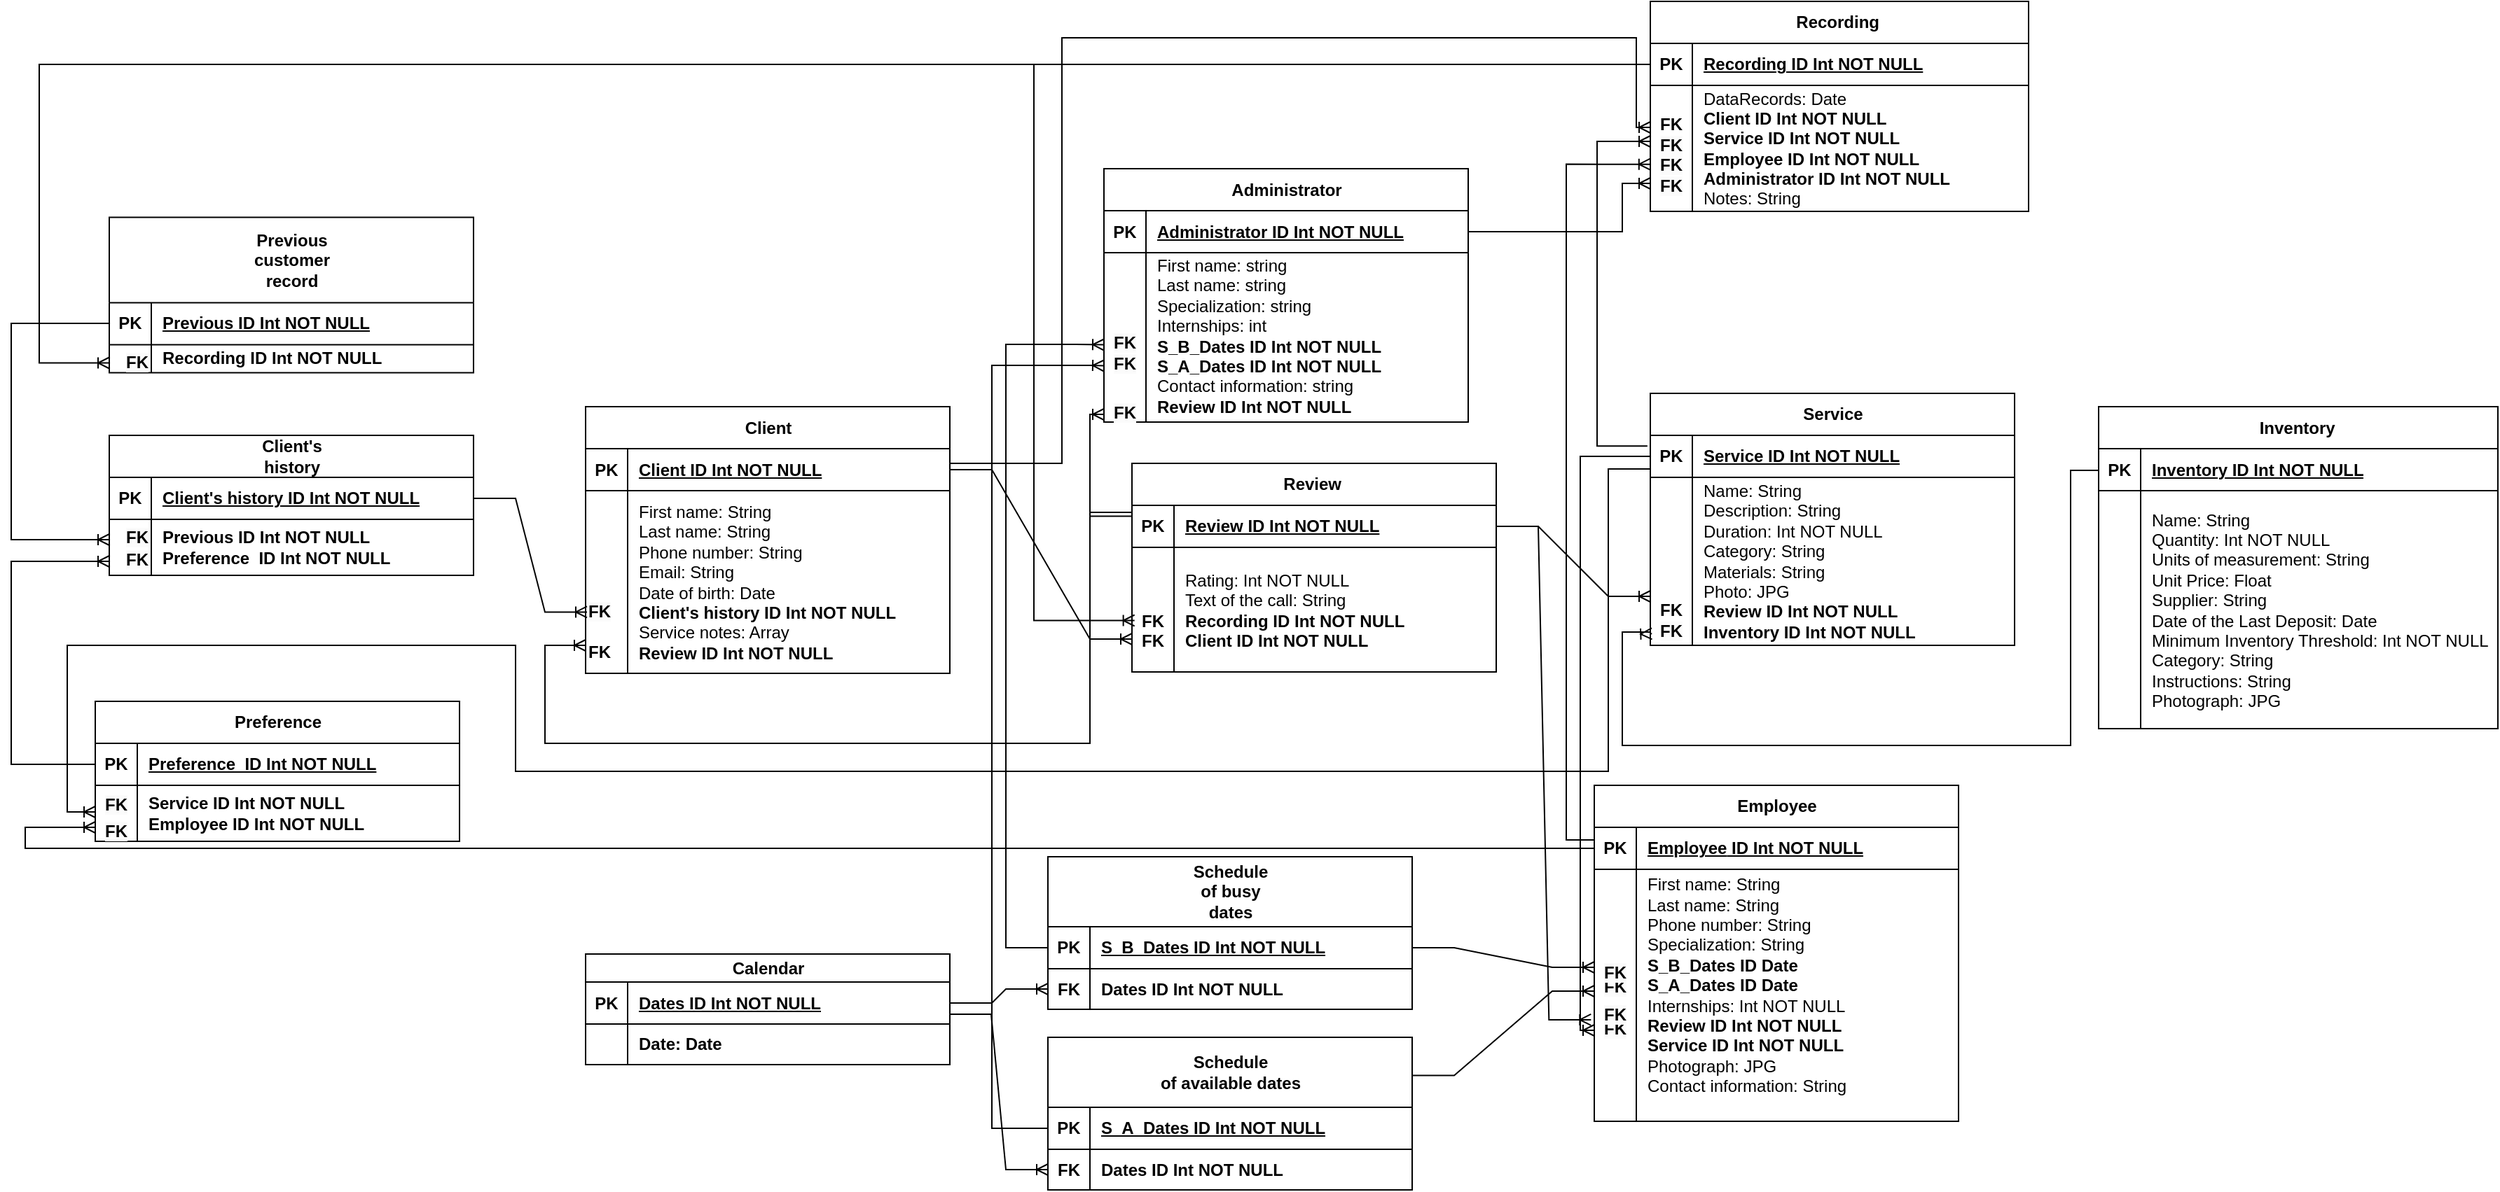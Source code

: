 <mxfile version="24.2.5" type="device">
  <diagram name="Страница — 1" id="0xL8hshr2YgslTUYwJ_A">
    <mxGraphModel dx="2338" dy="1090" grid="1" gridSize="10" guides="1" tooltips="1" connect="1" arrows="1" fold="1" page="1" pageScale="1" pageWidth="827" pageHeight="1169" math="0" shadow="0">
      <root>
        <mxCell id="0" />
        <mxCell id="1" parent="0" />
        <mxCell id="6HDTmJ1SJg69_PiVTCdH-25" value="" style="edgeStyle=orthogonalEdgeStyle;fontSize=12;html=1;endArrow=ERoneToMany;rounded=0;exitX=0;exitY=0.5;exitDx=0;exitDy=0;" edge="1" parent="1">
          <mxGeometry width="100" height="100" relative="1" as="geometry">
            <mxPoint x="1310" y="574" as="sourcePoint" />
            <mxPoint x="200" y="819" as="targetPoint" />
            <Array as="points">
              <mxPoint x="1280" y="574" />
              <mxPoint x="1280" y="790" />
              <mxPoint x="500" y="790" />
              <mxPoint x="500" y="700" />
              <mxPoint x="180" y="700" />
              <mxPoint x="180" y="819" />
            </Array>
          </mxGeometry>
        </mxCell>
        <mxCell id="ZavuWOCTDrpFLeWUKXMv-10" value="&lt;span style=&quot;text-align: left; text-wrap: wrap;&quot;&gt;Service&lt;/span&gt;" style="shape=table;startSize=30;container=1;collapsible=1;childLayout=tableLayout;fixedRows=1;rowLines=0;fontStyle=1;align=center;resizeLast=1;html=1;" parent="1" vertex="1">
          <mxGeometry x="1310" y="520" width="260" height="180.0" as="geometry" />
        </mxCell>
        <mxCell id="ZavuWOCTDrpFLeWUKXMv-11" value="" style="shape=tableRow;horizontal=0;startSize=0;swimlaneHead=0;swimlaneBody=0;fillColor=none;collapsible=0;dropTarget=0;points=[[0,0.5],[1,0.5]];portConstraint=eastwest;top=0;left=0;right=0;bottom=1;" parent="ZavuWOCTDrpFLeWUKXMv-10" vertex="1">
          <mxGeometry y="30" width="260" height="30" as="geometry" />
        </mxCell>
        <mxCell id="ZavuWOCTDrpFLeWUKXMv-12" value="PK" style="shape=partialRectangle;connectable=0;fillColor=none;top=0;left=0;bottom=0;right=0;fontStyle=1;overflow=hidden;whiteSpace=wrap;html=1;" parent="ZavuWOCTDrpFLeWUKXMv-11" vertex="1">
          <mxGeometry width="30" height="30" as="geometry">
            <mxRectangle width="30" height="30" as="alternateBounds" />
          </mxGeometry>
        </mxCell>
        <mxCell id="ZavuWOCTDrpFLeWUKXMv-13" value="Service ID Int&amp;nbsp;NOT NULL" style="shape=partialRectangle;connectable=0;fillColor=none;top=0;left=0;bottom=0;right=0;align=left;spacingLeft=6;fontStyle=5;overflow=hidden;whiteSpace=wrap;html=1;" parent="ZavuWOCTDrpFLeWUKXMv-11" vertex="1">
          <mxGeometry x="30" width="230" height="30" as="geometry">
            <mxRectangle width="230" height="30" as="alternateBounds" />
          </mxGeometry>
        </mxCell>
        <mxCell id="ZavuWOCTDrpFLeWUKXMv-14" value="" style="shape=tableRow;horizontal=0;startSize=0;swimlaneHead=0;swimlaneBody=0;fillColor=none;collapsible=0;dropTarget=0;points=[[0,0.5],[1,0.5]];portConstraint=eastwest;top=0;left=0;right=0;bottom=0;" parent="ZavuWOCTDrpFLeWUKXMv-10" vertex="1">
          <mxGeometry y="60" width="260" height="120" as="geometry" />
        </mxCell>
        <mxCell id="ZavuWOCTDrpFLeWUKXMv-15" value="" style="shape=partialRectangle;connectable=0;fillColor=none;top=0;left=0;bottom=0;right=0;editable=1;overflow=hidden;whiteSpace=wrap;html=1;" parent="ZavuWOCTDrpFLeWUKXMv-14" vertex="1">
          <mxGeometry width="30" height="120" as="geometry">
            <mxRectangle width="30" height="120" as="alternateBounds" />
          </mxGeometry>
        </mxCell>
        <mxCell id="ZavuWOCTDrpFLeWUKXMv-16" value="Name: String&lt;br&gt;Description: String&lt;br&gt;Duration: Int NOT NULL&lt;br&gt;Category: String&lt;br&gt;Materials: String&lt;div&gt;Photo: JPG&lt;br&gt;&lt;div&gt;&lt;/div&gt;&lt;span style=&quot;font-weight: 700;&quot;&gt;Review ID Int&amp;nbsp;NOT NULL&lt;/span&gt;&lt;br&gt;&lt;div&gt;&lt;div&gt;&lt;span style=&quot;font-weight: 700;&quot;&gt;Inventory ID Int&amp;nbsp;NOT NULL&lt;/span&gt;&lt;br&gt;&lt;/div&gt;&lt;/div&gt;&lt;/div&gt;" style="shape=partialRectangle;connectable=0;fillColor=none;top=0;left=0;bottom=0;right=0;align=left;spacingLeft=6;overflow=hidden;whiteSpace=wrap;html=1;" parent="ZavuWOCTDrpFLeWUKXMv-14" vertex="1">
          <mxGeometry x="30" width="230" height="120" as="geometry">
            <mxRectangle width="230" height="120" as="alternateBounds" />
          </mxGeometry>
        </mxCell>
        <mxCell id="ZavuWOCTDrpFLeWUKXMv-24" value="&lt;span style=&quot;text-align: left; text-wrap: wrap;&quot;&gt;Client&lt;/span&gt;" style="shape=table;startSize=30;container=1;collapsible=1;childLayout=tableLayout;fixedRows=1;rowLines=0;fontStyle=1;align=center;resizeLast=1;html=1;" parent="1" vertex="1">
          <mxGeometry x="550" y="529.5" width="260" height="190.5" as="geometry" />
        </mxCell>
        <mxCell id="ZavuWOCTDrpFLeWUKXMv-25" value="" style="shape=tableRow;horizontal=0;startSize=0;swimlaneHead=0;swimlaneBody=0;fillColor=none;collapsible=0;dropTarget=0;points=[[0,0.5],[1,0.5]];portConstraint=eastwest;top=0;left=0;right=0;bottom=1;" parent="ZavuWOCTDrpFLeWUKXMv-24" vertex="1">
          <mxGeometry y="30" width="260" height="30" as="geometry" />
        </mxCell>
        <mxCell id="ZavuWOCTDrpFLeWUKXMv-26" value="PK" style="shape=partialRectangle;connectable=0;fillColor=none;top=0;left=0;bottom=0;right=0;fontStyle=1;overflow=hidden;whiteSpace=wrap;html=1;" parent="ZavuWOCTDrpFLeWUKXMv-25" vertex="1">
          <mxGeometry width="30" height="30" as="geometry">
            <mxRectangle width="30" height="30" as="alternateBounds" />
          </mxGeometry>
        </mxCell>
        <mxCell id="ZavuWOCTDrpFLeWUKXMv-27" value="Client ID Int&amp;nbsp;NOT NULL" style="shape=partialRectangle;connectable=0;fillColor=none;top=0;left=0;bottom=0;right=0;align=left;spacingLeft=6;fontStyle=5;overflow=hidden;whiteSpace=wrap;html=1;" parent="ZavuWOCTDrpFLeWUKXMv-25" vertex="1">
          <mxGeometry x="30" width="230" height="30" as="geometry">
            <mxRectangle width="230" height="30" as="alternateBounds" />
          </mxGeometry>
        </mxCell>
        <mxCell id="ZavuWOCTDrpFLeWUKXMv-28" value="" style="shape=tableRow;horizontal=0;startSize=0;swimlaneHead=0;swimlaneBody=0;fillColor=none;collapsible=0;dropTarget=0;points=[[0,0.5],[1,0.5]];portConstraint=eastwest;top=0;left=0;right=0;bottom=0;" parent="ZavuWOCTDrpFLeWUKXMv-24" vertex="1">
          <mxGeometry y="60" width="260" height="131" as="geometry" />
        </mxCell>
        <mxCell id="ZavuWOCTDrpFLeWUKXMv-29" value="" style="shape=partialRectangle;connectable=0;fillColor=none;top=0;left=0;bottom=0;right=0;editable=1;overflow=hidden;whiteSpace=wrap;html=1;" parent="ZavuWOCTDrpFLeWUKXMv-28" vertex="1">
          <mxGeometry width="30" height="131" as="geometry">
            <mxRectangle width="30" height="131" as="alternateBounds" />
          </mxGeometry>
        </mxCell>
        <mxCell id="ZavuWOCTDrpFLeWUKXMv-30" value="First name: String&lt;br style=&quot;padding: 0px; margin: 0px;&quot;&gt;Last name: String&lt;br style=&quot;padding: 0px; margin: 0px;&quot;&gt;Phone number: String&lt;br style=&quot;padding: 0px; margin: 0px;&quot;&gt;Email: String&amp;nbsp;&lt;br style=&quot;padding: 0px; margin: 0px;&quot;&gt;Date of birth: Date&lt;br style=&quot;padding: 0px; margin: 0px;&quot;&gt;&lt;span style=&quot;font-weight: 700;&quot;&gt;Client&#39;s history ID Int&amp;nbsp;NOT NULL&lt;/span&gt;&lt;br style=&quot;padding: 0px; margin: 0px;&quot;&gt;Service notes: Array&lt;br style=&quot;padding: 0px; margin: 0px;&quot;&gt;&lt;span style=&quot;font-weight: 700;&quot;&gt;Review ID Int&amp;nbsp;NOT NULL&lt;/span&gt;" style="shape=partialRectangle;connectable=0;fillColor=none;top=0;left=0;bottom=0;right=0;align=left;spacingLeft=6;overflow=hidden;whiteSpace=wrap;html=1;" parent="ZavuWOCTDrpFLeWUKXMv-28" vertex="1">
          <mxGeometry x="30" width="230" height="131" as="geometry">
            <mxRectangle width="230" height="131" as="alternateBounds" />
          </mxGeometry>
        </mxCell>
        <mxCell id="ZavuWOCTDrpFLeWUKXMv-36" value="Employee" style="shape=table;startSize=30;container=1;collapsible=1;childLayout=tableLayout;fixedRows=1;rowLines=0;fontStyle=1;align=center;resizeLast=1;html=1;" parent="1" vertex="1">
          <mxGeometry x="1270" y="800" width="260" height="240" as="geometry" />
        </mxCell>
        <mxCell id="ZavuWOCTDrpFLeWUKXMv-37" value="" style="shape=tableRow;horizontal=0;startSize=0;swimlaneHead=0;swimlaneBody=0;fillColor=none;collapsible=0;dropTarget=0;points=[[0,0.5],[1,0.5]];portConstraint=eastwest;top=0;left=0;right=0;bottom=1;" parent="ZavuWOCTDrpFLeWUKXMv-36" vertex="1">
          <mxGeometry y="30" width="260" height="30" as="geometry" />
        </mxCell>
        <mxCell id="ZavuWOCTDrpFLeWUKXMv-38" value="PK" style="shape=partialRectangle;connectable=0;fillColor=none;top=0;left=0;bottom=0;right=0;fontStyle=1;overflow=hidden;whiteSpace=wrap;html=1;" parent="ZavuWOCTDrpFLeWUKXMv-37" vertex="1">
          <mxGeometry width="30" height="30" as="geometry">
            <mxRectangle width="30" height="30" as="alternateBounds" />
          </mxGeometry>
        </mxCell>
        <mxCell id="ZavuWOCTDrpFLeWUKXMv-39" value="&lt;span style=&quot;text-align: center; text-wrap: nowrap;&quot;&gt;Employee&lt;/span&gt;&amp;nbsp;ID Int&amp;nbsp;NOT NULL" style="shape=partialRectangle;connectable=0;fillColor=none;top=0;left=0;bottom=0;right=0;align=left;spacingLeft=6;fontStyle=5;overflow=hidden;whiteSpace=wrap;html=1;" parent="ZavuWOCTDrpFLeWUKXMv-37" vertex="1">
          <mxGeometry x="30" width="230" height="30" as="geometry">
            <mxRectangle width="230" height="30" as="alternateBounds" />
          </mxGeometry>
        </mxCell>
        <mxCell id="ZavuWOCTDrpFLeWUKXMv-40" value="" style="shape=tableRow;horizontal=0;startSize=0;swimlaneHead=0;swimlaneBody=0;fillColor=none;collapsible=0;dropTarget=0;points=[[0,0.5],[1,0.5]];portConstraint=eastwest;top=0;left=0;right=0;bottom=0;" parent="ZavuWOCTDrpFLeWUKXMv-36" vertex="1">
          <mxGeometry y="60" width="260" height="180" as="geometry" />
        </mxCell>
        <mxCell id="ZavuWOCTDrpFLeWUKXMv-41" value="" style="shape=partialRectangle;connectable=0;fillColor=none;top=0;left=0;bottom=0;right=0;editable=1;overflow=hidden;whiteSpace=wrap;html=1;" parent="ZavuWOCTDrpFLeWUKXMv-40" vertex="1">
          <mxGeometry width="30" height="180" as="geometry">
            <mxRectangle width="30" height="180" as="alternateBounds" />
          </mxGeometry>
        </mxCell>
        <mxCell id="ZavuWOCTDrpFLeWUKXMv-42" value="First name: String&lt;br style=&quot;padding: 0px; margin: 0px;&quot;&gt;Last name: String&lt;br style=&quot;padding: 0px; margin: 0px;&quot;&gt;Phone number: String&lt;br style=&quot;padding: 0px; margin: 0px;&quot;&gt;Specialization: String&lt;br&gt;&lt;span style=&quot;font-weight: 700;&quot;&gt;S_B_Dates ID Date&lt;/span&gt;&lt;div&gt;&lt;span style=&quot;font-weight: 700;&quot;&gt;S_A_Dates ID Date&lt;/span&gt;&lt;b&gt;&lt;u&gt;&lt;br&gt;&lt;/u&gt;&lt;/b&gt;Internships: Int NOT NULL&lt;br&gt;&lt;span style=&quot;font-weight: 700;&quot;&gt;Review ID Int&amp;nbsp;NOT NULL&lt;/span&gt;&lt;br&gt;&lt;span style=&quot;font-weight: 700;&quot;&gt;Service ID Int NOT NULL&lt;/span&gt;&lt;br&gt;Photograph: JPG&lt;br&gt;Contact information: String&lt;br&gt;&lt;br&gt;&lt;/div&gt;" style="shape=partialRectangle;connectable=0;fillColor=none;top=0;left=0;bottom=0;right=0;align=left;spacingLeft=6;overflow=hidden;whiteSpace=wrap;html=1;" parent="ZavuWOCTDrpFLeWUKXMv-40" vertex="1">
          <mxGeometry x="30" width="230" height="180" as="geometry">
            <mxRectangle width="230" height="180" as="alternateBounds" />
          </mxGeometry>
        </mxCell>
        <mxCell id="ZavuWOCTDrpFLeWUKXMv-44" value="&lt;span style=&quot;text-align: left; text-wrap: wrap;&quot;&gt;Recording&lt;/span&gt;&lt;span style=&quot;font-weight: 400; text-align: left; text-wrap: wrap;&quot;&gt;&amp;nbsp;&lt;/span&gt;" style="shape=table;startSize=30;container=1;collapsible=1;childLayout=tableLayout;fixedRows=1;rowLines=0;fontStyle=1;align=center;resizeLast=1;html=1;" parent="1" vertex="1">
          <mxGeometry x="1310" y="240" width="270" height="150" as="geometry" />
        </mxCell>
        <mxCell id="ZavuWOCTDrpFLeWUKXMv-45" value="" style="shape=tableRow;horizontal=0;startSize=0;swimlaneHead=0;swimlaneBody=0;fillColor=none;collapsible=0;dropTarget=0;points=[[0,0.5],[1,0.5]];portConstraint=eastwest;top=0;left=0;right=0;bottom=1;" parent="ZavuWOCTDrpFLeWUKXMv-44" vertex="1">
          <mxGeometry y="30" width="270" height="30" as="geometry" />
        </mxCell>
        <mxCell id="ZavuWOCTDrpFLeWUKXMv-46" value="PK" style="shape=partialRectangle;connectable=0;fillColor=none;top=0;left=0;bottom=0;right=0;fontStyle=1;overflow=hidden;whiteSpace=wrap;html=1;" parent="ZavuWOCTDrpFLeWUKXMv-45" vertex="1">
          <mxGeometry width="30" height="30" as="geometry">
            <mxRectangle width="30" height="30" as="alternateBounds" />
          </mxGeometry>
        </mxCell>
        <mxCell id="ZavuWOCTDrpFLeWUKXMv-47" value="Recording ID Int NOT NULL" style="shape=partialRectangle;connectable=0;fillColor=none;top=0;left=0;bottom=0;right=0;align=left;spacingLeft=6;fontStyle=5;overflow=hidden;whiteSpace=wrap;html=1;" parent="ZavuWOCTDrpFLeWUKXMv-45" vertex="1">
          <mxGeometry x="30" width="240" height="30" as="geometry">
            <mxRectangle width="240" height="30" as="alternateBounds" />
          </mxGeometry>
        </mxCell>
        <mxCell id="ZavuWOCTDrpFLeWUKXMv-48" value="" style="shape=tableRow;horizontal=0;startSize=0;swimlaneHead=0;swimlaneBody=0;fillColor=none;collapsible=0;dropTarget=0;points=[[0,0.5],[1,0.5]];portConstraint=eastwest;top=0;left=0;right=0;bottom=0;" parent="ZavuWOCTDrpFLeWUKXMv-44" vertex="1">
          <mxGeometry y="60" width="270" height="90" as="geometry" />
        </mxCell>
        <mxCell id="ZavuWOCTDrpFLeWUKXMv-49" value="" style="shape=partialRectangle;connectable=0;fillColor=none;top=0;left=0;bottom=0;right=0;editable=1;overflow=hidden;whiteSpace=wrap;html=1;" parent="ZavuWOCTDrpFLeWUKXMv-48" vertex="1">
          <mxGeometry width="30" height="90" as="geometry">
            <mxRectangle width="30" height="90" as="alternateBounds" />
          </mxGeometry>
        </mxCell>
        <mxCell id="ZavuWOCTDrpFLeWUKXMv-50" value="DataRecords: Date&lt;br&gt;&lt;span style=&quot;font-weight: 700;&quot;&gt;Client ID Int NOT NULL&lt;/span&gt;&lt;br&gt;&lt;span style=&quot;font-weight: 700;&quot;&gt;Service ID Int NOT NULL&lt;/span&gt;&lt;br&gt;&lt;span style=&quot;font-weight: 700; text-wrap: nowrap; text-align: center;&quot;&gt;Employee&lt;/span&gt;&lt;span style=&quot;font-weight: 700;&quot;&gt;&amp;nbsp;ID Int NOT NULL&lt;/span&gt;&lt;br&gt;&lt;span style=&quot;font-weight: 700;&quot;&gt;Administrator ID Int&amp;nbsp;NOT NULL&lt;/span&gt;&lt;br&gt;&lt;div&gt;Notes: String&lt;div&gt;&lt;br&gt;&lt;/div&gt;&lt;/div&gt;" style="shape=partialRectangle;connectable=0;fillColor=none;top=0;left=0;bottom=0;right=0;align=left;spacingLeft=6;overflow=hidden;whiteSpace=wrap;html=1;" parent="ZavuWOCTDrpFLeWUKXMv-48" vertex="1">
          <mxGeometry x="30" width="240" height="90" as="geometry">
            <mxRectangle width="240" height="90" as="alternateBounds" />
          </mxGeometry>
        </mxCell>
        <mxCell id="nVaocaOWp-77uA6Ea02G-10" value="&lt;span style=&quot;text-align: left; text-wrap: wrap;&quot;&gt;Review&amp;nbsp;&lt;/span&gt;" style="shape=table;startSize=30;container=1;collapsible=1;childLayout=tableLayout;fixedRows=1;rowLines=0;fontStyle=1;align=center;resizeLast=1;html=1;" parent="1" vertex="1">
          <mxGeometry x="940" y="570" width="260" height="149" as="geometry" />
        </mxCell>
        <mxCell id="nVaocaOWp-77uA6Ea02G-11" value="" style="shape=tableRow;horizontal=0;startSize=0;swimlaneHead=0;swimlaneBody=0;fillColor=none;collapsible=0;dropTarget=0;points=[[0,0.5],[1,0.5]];portConstraint=eastwest;top=0;left=0;right=0;bottom=1;" parent="nVaocaOWp-77uA6Ea02G-10" vertex="1">
          <mxGeometry y="30" width="260" height="30" as="geometry" />
        </mxCell>
        <mxCell id="nVaocaOWp-77uA6Ea02G-12" value="PK" style="shape=partialRectangle;connectable=0;fillColor=none;top=0;left=0;bottom=0;right=0;fontStyle=1;overflow=hidden;whiteSpace=wrap;html=1;" parent="nVaocaOWp-77uA6Ea02G-11" vertex="1">
          <mxGeometry width="30" height="30" as="geometry">
            <mxRectangle width="30" height="30" as="alternateBounds" />
          </mxGeometry>
        </mxCell>
        <mxCell id="nVaocaOWp-77uA6Ea02G-13" value="Review ID Int&amp;nbsp;NOT NULL" style="shape=partialRectangle;connectable=0;fillColor=none;top=0;left=0;bottom=0;right=0;align=left;spacingLeft=6;fontStyle=5;overflow=hidden;whiteSpace=wrap;html=1;" parent="nVaocaOWp-77uA6Ea02G-11" vertex="1">
          <mxGeometry x="30" width="230" height="30" as="geometry">
            <mxRectangle width="230" height="30" as="alternateBounds" />
          </mxGeometry>
        </mxCell>
        <mxCell id="nVaocaOWp-77uA6Ea02G-14" value="" style="shape=tableRow;horizontal=0;startSize=0;swimlaneHead=0;swimlaneBody=0;fillColor=none;collapsible=0;dropTarget=0;points=[[0,0.5],[1,0.5]];portConstraint=eastwest;top=0;left=0;right=0;bottom=0;" parent="nVaocaOWp-77uA6Ea02G-10" vertex="1">
          <mxGeometry y="60" width="260" height="89" as="geometry" />
        </mxCell>
        <mxCell id="nVaocaOWp-77uA6Ea02G-15" value="&lt;div&gt;&lt;b style=&quot;background-color: initial;&quot;&gt;&lt;br&gt;&lt;/b&gt;&lt;/div&gt;&lt;b style=&quot;background-color: initial;&quot;&gt;&lt;div&gt;&lt;b style=&quot;background-color: initial;&quot;&gt;&lt;br&gt;&lt;/b&gt;&lt;/div&gt;&lt;div&gt;&lt;b style=&quot;background-color: initial;&quot;&gt;F&lt;/b&gt;&lt;b style=&quot;background-color: initial;&quot;&gt;K&lt;/b&gt;&lt;b style=&quot;background-color: initial;&quot;&gt;&lt;br&gt;&lt;/b&gt;&lt;/div&gt;F&lt;/b&gt;&lt;b style=&quot;background-color: initial;&quot;&gt;K&lt;/b&gt;" style="shape=partialRectangle;connectable=0;fillColor=none;top=0;left=0;bottom=0;right=0;editable=1;overflow=hidden;whiteSpace=wrap;html=1;" parent="nVaocaOWp-77uA6Ea02G-14" vertex="1">
          <mxGeometry width="30" height="89" as="geometry">
            <mxRectangle width="30" height="89" as="alternateBounds" />
          </mxGeometry>
        </mxCell>
        <mxCell id="nVaocaOWp-77uA6Ea02G-16" value="Rating: Int NOT NULL&lt;br&gt;Text of the call: String&lt;br&gt;&lt;span style=&quot;font-weight: 700;&quot;&gt;Recording ID Int NOT NULL&lt;/span&gt;&lt;div&gt;&lt;span style=&quot;font-weight: 700;&quot;&gt;Client ID Int&amp;nbsp;NOT NULL&lt;/span&gt;&lt;/div&gt;" style="shape=partialRectangle;connectable=0;fillColor=none;top=0;left=0;bottom=0;right=0;align=left;spacingLeft=6;overflow=hidden;whiteSpace=wrap;html=1;" parent="nVaocaOWp-77uA6Ea02G-14" vertex="1">
          <mxGeometry x="30" width="230" height="89" as="geometry">
            <mxRectangle width="230" height="89" as="alternateBounds" />
          </mxGeometry>
        </mxCell>
        <mxCell id="nVaocaOWp-77uA6Ea02G-18" value="&lt;span style=&quot;text-align: left; text-wrap: wrap;&quot;&gt;Client&#39;s history&lt;/span&gt;" style="shape=table;startSize=30;container=1;collapsible=1;childLayout=tableLayout;fixedRows=1;rowLines=0;fontStyle=1;align=center;resizeLast=1;html=1;" parent="1" vertex="1">
          <mxGeometry x="210" y="550" width="260" height="100" as="geometry" />
        </mxCell>
        <mxCell id="nVaocaOWp-77uA6Ea02G-19" value="" style="shape=tableRow;horizontal=0;startSize=0;swimlaneHead=0;swimlaneBody=0;fillColor=none;collapsible=0;dropTarget=0;points=[[0,0.5],[1,0.5]];portConstraint=eastwest;top=0;left=0;right=0;bottom=1;" parent="nVaocaOWp-77uA6Ea02G-18" vertex="1">
          <mxGeometry y="30" width="260" height="30" as="geometry" />
        </mxCell>
        <mxCell id="nVaocaOWp-77uA6Ea02G-20" value="PK" style="shape=partialRectangle;connectable=0;fillColor=none;top=0;left=0;bottom=0;right=0;fontStyle=1;overflow=hidden;whiteSpace=wrap;html=1;" parent="nVaocaOWp-77uA6Ea02G-19" vertex="1">
          <mxGeometry width="30" height="30" as="geometry">
            <mxRectangle width="30" height="30" as="alternateBounds" />
          </mxGeometry>
        </mxCell>
        <mxCell id="nVaocaOWp-77uA6Ea02G-21" value="Client&#39;s history ID Int&amp;nbsp;NOT NULL" style="shape=partialRectangle;connectable=0;fillColor=none;top=0;left=0;bottom=0;right=0;align=left;spacingLeft=6;fontStyle=5;overflow=hidden;whiteSpace=wrap;html=1;" parent="nVaocaOWp-77uA6Ea02G-19" vertex="1">
          <mxGeometry x="30" width="230" height="30" as="geometry">
            <mxRectangle width="230" height="30" as="alternateBounds" />
          </mxGeometry>
        </mxCell>
        <mxCell id="nVaocaOWp-77uA6Ea02G-22" value="" style="shape=tableRow;horizontal=0;startSize=0;swimlaneHead=0;swimlaneBody=0;fillColor=none;collapsible=0;dropTarget=0;points=[[0,0.5],[1,0.5]];portConstraint=eastwest;top=0;left=0;right=0;bottom=0;" parent="nVaocaOWp-77uA6Ea02G-18" vertex="1">
          <mxGeometry y="60" width="260" height="40" as="geometry" />
        </mxCell>
        <mxCell id="nVaocaOWp-77uA6Ea02G-23" value="" style="shape=partialRectangle;connectable=0;fillColor=none;top=0;left=0;bottom=0;right=0;editable=1;overflow=hidden;whiteSpace=wrap;html=1;" parent="nVaocaOWp-77uA6Ea02G-22" vertex="1">
          <mxGeometry width="30" height="40" as="geometry">
            <mxRectangle width="30" height="40" as="alternateBounds" />
          </mxGeometry>
        </mxCell>
        <mxCell id="nVaocaOWp-77uA6Ea02G-24" value="&lt;span style=&quot;font-weight: 700;&quot;&gt;Previous&amp;nbsp;&lt;/span&gt;&lt;span style=&quot;font-weight: 700;&quot;&gt;ID&amp;nbsp;&lt;/span&gt;&lt;span style=&quot;font-weight: 700;&quot;&gt;Int NOT NULL&lt;/span&gt;&lt;div&gt;&lt;span style=&quot;font-weight: 700;&quot;&gt;Preference&amp;nbsp; ID Int&amp;nbsp;NOT NULL&lt;/span&gt;&lt;span style=&quot;font-weight: 700;&quot;&gt;&lt;br&gt;&lt;/span&gt;&lt;/div&gt;" style="shape=partialRectangle;connectable=0;fillColor=none;top=0;left=0;bottom=0;right=0;align=left;spacingLeft=6;overflow=hidden;whiteSpace=wrap;html=1;" parent="nVaocaOWp-77uA6Ea02G-22" vertex="1">
          <mxGeometry x="30" width="230" height="40" as="geometry">
            <mxRectangle width="230" height="40" as="alternateBounds" />
          </mxGeometry>
        </mxCell>
        <mxCell id="nVaocaOWp-77uA6Ea02G-26" value="&lt;span style=&quot;text-align: left; text-wrap: wrap;&quot;&gt;Inventory&amp;nbsp;&lt;/span&gt;" style="shape=table;startSize=30;container=1;collapsible=1;childLayout=tableLayout;fixedRows=1;rowLines=0;fontStyle=1;align=center;resizeLast=1;html=1;" parent="1" vertex="1">
          <mxGeometry x="1630" y="529.5" width="285" height="230" as="geometry" />
        </mxCell>
        <mxCell id="nVaocaOWp-77uA6Ea02G-27" value="" style="shape=tableRow;horizontal=0;startSize=0;swimlaneHead=0;swimlaneBody=0;fillColor=none;collapsible=0;dropTarget=0;points=[[0,0.5],[1,0.5]];portConstraint=eastwest;top=0;left=0;right=0;bottom=1;" parent="nVaocaOWp-77uA6Ea02G-26" vertex="1">
          <mxGeometry y="30" width="285" height="30" as="geometry" />
        </mxCell>
        <mxCell id="nVaocaOWp-77uA6Ea02G-28" value="PK" style="shape=partialRectangle;connectable=0;fillColor=none;top=0;left=0;bottom=0;right=0;fontStyle=1;overflow=hidden;whiteSpace=wrap;html=1;" parent="nVaocaOWp-77uA6Ea02G-27" vertex="1">
          <mxGeometry width="30" height="30" as="geometry">
            <mxRectangle width="30" height="30" as="alternateBounds" />
          </mxGeometry>
        </mxCell>
        <mxCell id="nVaocaOWp-77uA6Ea02G-29" value="Inventory ID Int&amp;nbsp;NOT NULL" style="shape=partialRectangle;connectable=0;fillColor=none;top=0;left=0;bottom=0;right=0;align=left;spacingLeft=6;fontStyle=5;overflow=hidden;whiteSpace=wrap;html=1;" parent="nVaocaOWp-77uA6Ea02G-27" vertex="1">
          <mxGeometry x="30" width="255" height="30" as="geometry">
            <mxRectangle width="255" height="30" as="alternateBounds" />
          </mxGeometry>
        </mxCell>
        <mxCell id="nVaocaOWp-77uA6Ea02G-30" value="" style="shape=tableRow;horizontal=0;startSize=0;swimlaneHead=0;swimlaneBody=0;fillColor=none;collapsible=0;dropTarget=0;points=[[0,0.5],[1,0.5]];portConstraint=eastwest;top=0;left=0;right=0;bottom=0;" parent="nVaocaOWp-77uA6Ea02G-26" vertex="1">
          <mxGeometry y="60" width="285" height="170" as="geometry" />
        </mxCell>
        <mxCell id="nVaocaOWp-77uA6Ea02G-31" value="" style="shape=partialRectangle;connectable=0;fillColor=none;top=0;left=0;bottom=0;right=0;editable=1;overflow=hidden;whiteSpace=wrap;html=1;" parent="nVaocaOWp-77uA6Ea02G-30" vertex="1">
          <mxGeometry width="30" height="170" as="geometry">
            <mxRectangle width="30" height="170" as="alternateBounds" />
          </mxGeometry>
        </mxCell>
        <mxCell id="nVaocaOWp-77uA6Ea02G-32" value="Name: String&amp;nbsp;&lt;div&gt;Quantity:&amp;nbsp;&lt;span style=&quot;background-color: initial;&quot;&gt;Int NOT NULL&lt;/span&gt;&lt;span style=&quot;background-color: initial;&quot;&gt;&amp;nbsp;&lt;/span&gt;&lt;/div&gt;&lt;div&gt;Units of measurement: String&amp;nbsp;&lt;br style=&quot;padding: 0px; margin: 0px;&quot;&gt;Unit Price: Float&amp;nbsp;&lt;br style=&quot;padding: 0px; margin: 0px;&quot;&gt;Supplier: String&amp;nbsp;&lt;br style=&quot;padding: 0px; margin: 0px;&quot;&gt;Date of the Last Deposit: Date&amp;nbsp;&lt;br style=&quot;padding: 0px; margin: 0px;&quot;&gt;Minimum Inventory Threshold: Int NOT NULL&lt;br style=&quot;padding: 0px; margin: 0px;&quot;&gt;Category: String&amp;nbsp;&lt;br style=&quot;padding: 0px; margin: 0px;&quot;&gt;Instructions: String&amp;nbsp;&lt;br style=&quot;padding: 0px; margin: 0px;&quot;&gt;Photograph: JPG&amp;nbsp;&lt;/div&gt;" style="shape=partialRectangle;connectable=0;fillColor=none;top=0;left=0;bottom=0;right=0;align=left;spacingLeft=6;overflow=hidden;whiteSpace=wrap;html=1;" parent="nVaocaOWp-77uA6Ea02G-30" vertex="1">
          <mxGeometry x="30" width="255" height="170" as="geometry">
            <mxRectangle width="255" height="170" as="alternateBounds" />
          </mxGeometry>
        </mxCell>
        <mxCell id="nVaocaOWp-77uA6Ea02G-50" value="&lt;span style=&quot;text-align: left; text-wrap: wrap;&quot;&gt;Administrator&lt;/span&gt;" style="shape=table;startSize=30;container=1;collapsible=1;childLayout=tableLayout;fixedRows=1;rowLines=0;fontStyle=1;align=center;resizeLast=1;html=1;" parent="1" vertex="1">
          <mxGeometry x="920" y="359.5" width="260" height="181" as="geometry" />
        </mxCell>
        <mxCell id="nVaocaOWp-77uA6Ea02G-51" value="" style="shape=tableRow;horizontal=0;startSize=0;swimlaneHead=0;swimlaneBody=0;fillColor=none;collapsible=0;dropTarget=0;points=[[0,0.5],[1,0.5]];portConstraint=eastwest;top=0;left=0;right=0;bottom=1;" parent="nVaocaOWp-77uA6Ea02G-50" vertex="1">
          <mxGeometry y="30" width="260" height="30" as="geometry" />
        </mxCell>
        <mxCell id="nVaocaOWp-77uA6Ea02G-52" value="PK" style="shape=partialRectangle;connectable=0;fillColor=none;top=0;left=0;bottom=0;right=0;fontStyle=1;overflow=hidden;whiteSpace=wrap;html=1;" parent="nVaocaOWp-77uA6Ea02G-51" vertex="1">
          <mxGeometry width="30" height="30" as="geometry">
            <mxRectangle width="30" height="30" as="alternateBounds" />
          </mxGeometry>
        </mxCell>
        <mxCell id="nVaocaOWp-77uA6Ea02G-53" value="Administrator ID Int&amp;nbsp;NOT NULL" style="shape=partialRectangle;connectable=0;fillColor=none;top=0;left=0;bottom=0;right=0;align=left;spacingLeft=6;fontStyle=5;overflow=hidden;whiteSpace=wrap;html=1;" parent="nVaocaOWp-77uA6Ea02G-51" vertex="1">
          <mxGeometry x="30" width="230" height="30" as="geometry">
            <mxRectangle width="230" height="30" as="alternateBounds" />
          </mxGeometry>
        </mxCell>
        <mxCell id="nVaocaOWp-77uA6Ea02G-54" value="" style="shape=tableRow;horizontal=0;startSize=0;swimlaneHead=0;swimlaneBody=0;fillColor=none;collapsible=0;dropTarget=0;points=[[0,0.5],[1,0.5]];portConstraint=eastwest;top=0;left=0;right=0;bottom=0;" parent="nVaocaOWp-77uA6Ea02G-50" vertex="1">
          <mxGeometry y="60" width="260" height="121" as="geometry" />
        </mxCell>
        <mxCell id="nVaocaOWp-77uA6Ea02G-55" value="" style="shape=partialRectangle;connectable=0;fillColor=none;top=0;left=0;bottom=0;right=0;editable=1;overflow=hidden;whiteSpace=wrap;html=1;" parent="nVaocaOWp-77uA6Ea02G-54" vertex="1">
          <mxGeometry width="30" height="121" as="geometry">
            <mxRectangle width="30" height="121" as="alternateBounds" />
          </mxGeometry>
        </mxCell>
        <mxCell id="nVaocaOWp-77uA6Ea02G-56" value="First name: string&amp;nbsp;&lt;br style=&quot;padding: 0px; margin: 0px;&quot;&gt;Last name: string&amp;nbsp;&lt;br style=&quot;padding: 0px; margin: 0px;&quot;&gt;Specialization: string&amp;nbsp;&lt;br style=&quot;padding: 0px; margin: 0px;&quot;&gt;Internships: int&amp;nbsp;&lt;div&gt;&lt;span style=&quot;font-weight: 700;&quot;&gt;S_B_Dates ID&amp;nbsp;&lt;/span&gt;&lt;span style=&quot;font-weight: 700;&quot;&gt;Int&amp;nbsp;NOT NULL&lt;/span&gt;&lt;div&gt;&lt;span style=&quot;font-weight: 700;&quot;&gt;S_A_Dates ID&amp;nbsp;&lt;/span&gt;&lt;span style=&quot;font-weight: 700; background-color: initial;&quot;&gt;Int&amp;nbsp;NOT NULL&lt;/span&gt;&lt;/div&gt;&lt;div&gt;Contact information: string&lt;span style=&quot;font-weight: 700;&quot;&gt;&lt;br&gt;&lt;/span&gt;&lt;/div&gt;&lt;span style=&quot;font-weight: 700;&quot;&gt;Review ID Int&amp;nbsp;NOT NULL&lt;/span&gt;&amp;nbsp;&lt;div&gt;&lt;br&gt;&lt;/div&gt;&lt;/div&gt;" style="shape=partialRectangle;connectable=0;fillColor=none;top=0;left=0;bottom=0;right=0;align=left;spacingLeft=6;overflow=hidden;whiteSpace=wrap;html=1;" parent="nVaocaOWp-77uA6Ea02G-54" vertex="1">
          <mxGeometry x="30" width="230" height="121" as="geometry">
            <mxRectangle width="230" height="121" as="alternateBounds" />
          </mxGeometry>
        </mxCell>
        <mxCell id="nVaocaOWp-77uA6Ea02G-57" value="" style="edgeStyle=entityRelationEdgeStyle;fontSize=12;html=1;endArrow=ERoneToMany;rounded=0;exitX=1;exitY=0.5;exitDx=0;exitDy=0;entryX=0.033;entryY=0.663;entryDx=0;entryDy=0;entryPerimeter=0;" parent="1" source="nVaocaOWp-77uA6Ea02G-19" edge="1" target="6HDTmJ1SJg69_PiVTCdH-35">
          <mxGeometry width="100" height="100" relative="1" as="geometry">
            <mxPoint x="480" y="750" as="sourcePoint" />
            <mxPoint x="550" y="692" as="targetPoint" />
          </mxGeometry>
        </mxCell>
        <mxCell id="nVaocaOWp-77uA6Ea02G-58" value="" style="edgeStyle=orthogonalEdgeStyle;fontSize=12;html=1;endArrow=ERoneToMany;rounded=0;exitX=0;exitY=0.5;exitDx=0;exitDy=0;" parent="1" source="nVaocaOWp-77uA6Ea02G-11" target="ZavuWOCTDrpFLeWUKXMv-28" edge="1">
          <mxGeometry width="100" height="100" relative="1" as="geometry">
            <mxPoint x="910" y="610" as="sourcePoint" />
            <mxPoint x="520" y="720" as="targetPoint" />
            <Array as="points">
              <mxPoint x="940" y="605" />
              <mxPoint x="910" y="605" />
              <mxPoint x="910" y="770" />
              <mxPoint x="521" y="770" />
              <mxPoint x="521" y="700" />
            </Array>
          </mxGeometry>
        </mxCell>
        <mxCell id="nVaocaOWp-77uA6Ea02G-60" value="" style="edgeStyle=entityRelationEdgeStyle;fontSize=12;html=1;endArrow=ERoneToMany;rounded=0;exitX=1;exitY=0.5;exitDx=0;exitDy=0;entryX=-0.009;entryY=0.597;entryDx=0;entryDy=0;entryPerimeter=0;" parent="1" source="nVaocaOWp-77uA6Ea02G-11" target="ZavuWOCTDrpFLeWUKXMv-40" edge="1">
          <mxGeometry width="100" height="100" relative="1" as="geometry">
            <mxPoint x="1210" y="870" as="sourcePoint" />
            <mxPoint x="1290" y="967" as="targetPoint" />
            <Array as="points">
              <mxPoint x="1230" y="901" />
              <mxPoint x="1240" y="770" />
              <mxPoint x="1210" y="770" />
              <mxPoint x="1230" y="870" />
              <mxPoint x="1230" y="890" />
            </Array>
          </mxGeometry>
        </mxCell>
        <mxCell id="nVaocaOWp-77uA6Ea02G-61" value="&lt;b style=&quot;color: rgb(0, 0, 0); font-family: Helvetica; font-size: 12px; font-style: normal; font-variant-ligatures: normal; font-variant-caps: normal; letter-spacing: normal; orphans: 2; text-indent: 0px; text-transform: none; widows: 2; word-spacing: 0px; -webkit-text-stroke-width: 0px; white-space: normal; background-color: rgb(251, 251, 251); text-decoration-thickness: initial; text-decoration-style: initial; text-decoration-color: initial;&quot;&gt;FK&lt;/b&gt;" style="text;whiteSpace=wrap;html=1;align=center;" parent="1" vertex="1">
          <mxGeometry x="1270" y="930" width="30" height="20" as="geometry" />
        </mxCell>
        <mxCell id="nVaocaOWp-77uA6Ea02G-66" value="&lt;b style=&quot;color: rgb(0, 0, 0); font-family: Helvetica; font-size: 12px; font-style: normal; font-variant-ligatures: normal; font-variant-caps: normal; letter-spacing: normal; orphans: 2; text-indent: 0px; text-transform: none; widows: 2; word-spacing: 0px; -webkit-text-stroke-width: 0px; white-space: normal; background-color: rgb(251, 251, 251); text-decoration-thickness: initial; text-decoration-style: initial; text-decoration-color: initial;&quot;&gt;FK&lt;/b&gt;" style="text;whiteSpace=wrap;html=1;align=center;" parent="1" vertex="1">
          <mxGeometry x="1270" y="960" width="30" height="20" as="geometry" />
        </mxCell>
        <mxCell id="nVaocaOWp-77uA6Ea02G-69" value="&lt;b style=&quot;color: rgb(0, 0, 0); font-family: Helvetica; font-size: 12px; font-style: normal; font-variant-ligatures: normal; font-variant-caps: normal; letter-spacing: normal; orphans: 2; text-indent: 0px; text-transform: none; widows: 2; word-spacing: 0px; -webkit-text-stroke-width: 0px; white-space: normal; background-color: rgb(251, 251, 251); text-decoration-thickness: initial; text-decoration-style: initial; text-decoration-color: initial;&quot;&gt;FK&lt;/b&gt;" style="text;whiteSpace=wrap;html=1;align=center;" parent="1" vertex="1">
          <mxGeometry x="1270" y="950" width="30" height="20" as="geometry" />
        </mxCell>
        <mxCell id="nVaocaOWp-77uA6Ea02G-70" value="" style="edgeStyle=orthogonalEdgeStyle;fontSize=12;html=1;endArrow=ERoneToMany;rounded=0;exitX=0;exitY=0.5;exitDx=0;exitDy=0;entryX=0;entryY=0.75;entryDx=0;entryDy=0;" parent="1" source="ZavuWOCTDrpFLeWUKXMv-11" target="nVaocaOWp-77uA6Ea02G-66" edge="1">
          <mxGeometry width="100" height="100" relative="1" as="geometry">
            <mxPoint x="1250" y="530" as="sourcePoint" />
            <mxPoint x="1260" y="980" as="targetPoint" />
          </mxGeometry>
        </mxCell>
        <mxCell id="nVaocaOWp-77uA6Ea02G-71" value="&lt;b style=&quot;color: rgb(0, 0, 0); font-family: Helvetica; font-size: 12px; font-style: normal; font-variant-ligatures: normal; font-variant-caps: normal; letter-spacing: normal; orphans: 2; text-indent: 0px; text-transform: none; widows: 2; word-spacing: 0px; -webkit-text-stroke-width: 0px; white-space: normal; background-color: rgb(251, 251, 251); text-decoration-thickness: initial; text-decoration-style: initial; text-decoration-color: initial;&quot;&gt;FK&lt;/b&gt;" style="text;whiteSpace=wrap;html=1;align=center;" parent="1" vertex="1">
          <mxGeometry x="920" y="520" width="30" height="20" as="geometry" />
        </mxCell>
        <mxCell id="nVaocaOWp-77uA6Ea02G-72" value="" style="edgeStyle=orthogonalEdgeStyle;fontSize=12;html=1;endArrow=ERoneToMany;rounded=0;exitX=-0.001;exitY=0.257;exitDx=0;exitDy=0;entryX=0;entryY=0.75;entryDx=0;entryDy=0;exitPerimeter=0;" parent="1" source="nVaocaOWp-77uA6Ea02G-11" target="nVaocaOWp-77uA6Ea02G-71" edge="1">
          <mxGeometry width="100" height="100" relative="1" as="geometry">
            <mxPoint x="940" y="600" as="sourcePoint" />
            <mxPoint x="910" y="500" as="targetPoint" />
          </mxGeometry>
        </mxCell>
        <mxCell id="nVaocaOWp-77uA6Ea02G-75" value="" style="edgeStyle=orthogonalEdgeStyle;fontSize=12;html=1;endArrow=ERoneToMany;rounded=0;exitX=0;exitY=0.5;exitDx=0;exitDy=0;entryX=0.038;entryY=0.968;entryDx=0;entryDy=0;entryPerimeter=0;" parent="1" edge="1">
          <mxGeometry width="100" height="100" relative="1" as="geometry">
            <mxPoint x="1630" y="575" as="sourcePoint" />
            <mxPoint x="1311.14" y="691.66" as="targetPoint" />
            <Array as="points">
              <mxPoint x="1610" y="575.5" />
              <mxPoint x="1610" y="771.5" />
              <mxPoint x="1290" y="771.5" />
              <mxPoint x="1290" y="690.5" />
              <mxPoint x="1310" y="690.5" />
              <mxPoint x="1310" y="691.5" />
            </Array>
          </mxGeometry>
        </mxCell>
        <mxCell id="nVaocaOWp-77uA6Ea02G-82" value="&lt;div&gt;&lt;b&gt;&lt;br&gt;&lt;/b&gt;&lt;/div&gt;&lt;div&gt;&lt;b&gt;FK&lt;/b&gt;&lt;br&gt;&lt;/div&gt;&lt;div&gt;&lt;b style=&quot;color: rgb(0, 0, 0); font-family: Helvetica; font-size: 12px; font-style: normal; font-variant-ligatures: normal; font-variant-caps: normal; letter-spacing: normal; orphans: 2; text-indent: 0px; text-transform: none; widows: 2; word-spacing: 0px; -webkit-text-stroke-width: 0px; white-space: normal; background-color: rgb(251, 251, 251); text-decoration-thickness: initial; text-decoration-style: initial; text-decoration-color: initial;&quot;&gt;&lt;b&gt;FK&lt;/b&gt;&lt;br&gt;&lt;/b&gt;&lt;/div&gt;&lt;div&gt;&lt;b style=&quot;color: rgb(0, 0, 0); font-family: Helvetica; font-size: 12px; font-style: normal; font-variant-ligatures: normal; font-variant-caps: normal; letter-spacing: normal; orphans: 2; text-indent: 0px; text-transform: none; widows: 2; word-spacing: 0px; -webkit-text-stroke-width: 0px; white-space: normal; background-color: rgb(251, 251, 251); text-decoration-thickness: initial; text-decoration-style: initial; text-decoration-color: initial;&quot;&gt;&lt;b&gt;FK&lt;/b&gt;&lt;b&gt;&lt;br&gt;&lt;/b&gt;&lt;/b&gt;&lt;/div&gt;&lt;div&gt;&lt;b style=&quot;color: rgb(0, 0, 0); font-family: Helvetica; font-size: 12px; font-style: normal; font-variant-ligatures: normal; font-variant-caps: normal; letter-spacing: normal; orphans: 2; text-indent: 0px; text-transform: none; widows: 2; word-spacing: 0px; -webkit-text-stroke-width: 0px; white-space: normal; background-color: rgb(251, 251, 251); text-decoration-thickness: initial; text-decoration-style: initial; text-decoration-color: initial;&quot;&gt;&lt;b&gt;&lt;b&gt;FK&lt;/b&gt;&lt;/b&gt;&lt;b&gt;&lt;br&gt;&lt;/b&gt;&lt;/b&gt;&lt;/div&gt;" style="text;whiteSpace=wrap;html=1;align=center;" parent="1" vertex="1">
          <mxGeometry x="1310" y="300" width="30" height="60" as="geometry" />
        </mxCell>
        <mxCell id="nVaocaOWp-77uA6Ea02G-88" value="" style="edgeStyle=orthogonalEdgeStyle;fontSize=12;html=1;endArrow=ERoneToMany;rounded=0;exitX=-0.001;exitY=0.3;exitDx=0;exitDy=0;exitPerimeter=0;entryX=-0.003;entryY=0.939;entryDx=0;entryDy=0;entryPerimeter=0;" parent="1" source="ZavuWOCTDrpFLeWUKXMv-37" target="nVaocaOWp-77uA6Ea02G-82" edge="1">
          <mxGeometry width="100" height="100" relative="1" as="geometry">
            <mxPoint x="1250" y="840" as="sourcePoint" />
            <mxPoint x="1250" y="350" as="targetPoint" />
            <Array as="points">
              <mxPoint x="1250" y="839" />
              <mxPoint x="1250" y="356" />
            </Array>
          </mxGeometry>
        </mxCell>
        <mxCell id="nVaocaOWp-77uA6Ea02G-89" value="" style="edgeStyle=orthogonalEdgeStyle;fontSize=12;html=1;endArrow=ERoneToMany;rounded=0;exitX=-0.008;exitY=0.254;exitDx=0;exitDy=0;exitPerimeter=0;" parent="1" source="ZavuWOCTDrpFLeWUKXMv-11" edge="1">
          <mxGeometry width="100" height="100" relative="1" as="geometry">
            <mxPoint x="1272" y="827" as="sourcePoint" />
            <mxPoint x="1310" y="340" as="targetPoint" />
            <Array as="points">
              <mxPoint x="1272" y="558" />
              <mxPoint x="1272" y="340" />
              <mxPoint x="1310" y="340" />
            </Array>
          </mxGeometry>
        </mxCell>
        <mxCell id="nVaocaOWp-77uA6Ea02G-90" value="" style="edgeStyle=orthogonalEdgeStyle;fontSize=12;html=1;endArrow=ERoneToMany;rounded=0;exitX=1;exitY=0.5;exitDx=0;exitDy=0;entryX=0;entryY=0.5;entryDx=0;entryDy=0;" parent="1" edge="1" target="nVaocaOWp-77uA6Ea02G-82">
          <mxGeometry width="100" height="100" relative="1" as="geometry">
            <mxPoint x="810.0" y="570" as="sourcePoint" />
            <mxPoint x="1270" y="320" as="targetPoint" />
            <Array as="points">
              <mxPoint x="890" y="570" />
              <mxPoint x="890" y="266" />
              <mxPoint x="1300" y="266" />
              <mxPoint x="1300" y="330" />
            </Array>
          </mxGeometry>
        </mxCell>
        <mxCell id="dFKfAWJj2y6_g-Lvkzqu-5" value="&lt;span style=&quot;text-wrap: wrap;&quot;&gt;Schedule of busy dates&lt;/span&gt;" style="shape=table;startSize=50;container=1;collapsible=1;childLayout=tableLayout;fixedRows=1;rowLines=0;fontStyle=1;align=center;resizeLast=1;html=1;" parent="1" vertex="1">
          <mxGeometry x="880" y="851" width="260" height="109" as="geometry" />
        </mxCell>
        <mxCell id="dFKfAWJj2y6_g-Lvkzqu-6" value="" style="shape=tableRow;horizontal=0;startSize=0;swimlaneHead=0;swimlaneBody=0;fillColor=none;collapsible=0;dropTarget=0;points=[[0,0.5],[1,0.5]];portConstraint=eastwest;top=0;left=0;right=0;bottom=1;" parent="dFKfAWJj2y6_g-Lvkzqu-5" vertex="1">
          <mxGeometry y="50" width="260" height="30" as="geometry" />
        </mxCell>
        <mxCell id="dFKfAWJj2y6_g-Lvkzqu-7" value="PK" style="shape=partialRectangle;connectable=0;fillColor=none;top=0;left=0;bottom=0;right=0;fontStyle=1;overflow=hidden;whiteSpace=wrap;html=1;" parent="dFKfAWJj2y6_g-Lvkzqu-6" vertex="1">
          <mxGeometry width="30" height="30" as="geometry">
            <mxRectangle width="30" height="30" as="alternateBounds" />
          </mxGeometry>
        </mxCell>
        <mxCell id="dFKfAWJj2y6_g-Lvkzqu-8" value="S_B_Dates ID Int&amp;nbsp;NOT NULL" style="shape=partialRectangle;connectable=0;fillColor=none;top=0;left=0;bottom=0;right=0;align=left;spacingLeft=6;fontStyle=5;overflow=hidden;whiteSpace=wrap;html=1;" parent="dFKfAWJj2y6_g-Lvkzqu-6" vertex="1">
          <mxGeometry x="30" width="230" height="30" as="geometry">
            <mxRectangle width="230" height="30" as="alternateBounds" />
          </mxGeometry>
        </mxCell>
        <mxCell id="dFKfAWJj2y6_g-Lvkzqu-9" value="" style="shape=tableRow;horizontal=0;startSize=0;swimlaneHead=0;swimlaneBody=0;fillColor=none;collapsible=0;dropTarget=0;points=[[0,0.5],[1,0.5]];portConstraint=eastwest;top=0;left=0;right=0;bottom=0;" parent="dFKfAWJj2y6_g-Lvkzqu-5" vertex="1">
          <mxGeometry y="80" width="260" height="29" as="geometry" />
        </mxCell>
        <mxCell id="dFKfAWJj2y6_g-Lvkzqu-10" value="&lt;b&gt;FK&lt;/b&gt;" style="shape=partialRectangle;connectable=0;fillColor=none;top=0;left=0;bottom=0;right=0;editable=1;overflow=hidden;whiteSpace=wrap;html=1;" parent="dFKfAWJj2y6_g-Lvkzqu-9" vertex="1">
          <mxGeometry width="30" height="29" as="geometry">
            <mxRectangle width="30" height="29" as="alternateBounds" />
          </mxGeometry>
        </mxCell>
        <mxCell id="dFKfAWJj2y6_g-Lvkzqu-11" value="&lt;span style=&quot;font-weight: 700;&quot;&gt;Dates ID Int&amp;nbsp;NOT NULL&lt;/span&gt;" style="shape=partialRectangle;connectable=0;fillColor=none;top=0;left=0;bottom=0;right=0;align=left;spacingLeft=6;overflow=hidden;whiteSpace=wrap;html=1;" parent="dFKfAWJj2y6_g-Lvkzqu-9" vertex="1">
          <mxGeometry x="30" width="230" height="29" as="geometry">
            <mxRectangle width="230" height="29" as="alternateBounds" />
          </mxGeometry>
        </mxCell>
        <mxCell id="dFKfAWJj2y6_g-Lvkzqu-12" value="&lt;span style=&quot;text-wrap: wrap;&quot;&gt;Schedule of&amp;nbsp;&lt;/span&gt;&lt;span style=&quot;text-align: left; text-wrap: wrap;&quot;&gt;available&lt;/span&gt;&lt;span style=&quot;text-wrap: wrap;&quot;&gt;&amp;nbsp;dates&lt;/span&gt;" style="shape=table;startSize=50;container=1;collapsible=1;childLayout=tableLayout;fixedRows=1;rowLines=0;fontStyle=1;align=center;resizeLast=1;html=1;" parent="1" vertex="1">
          <mxGeometry x="880" y="980" width="260" height="109" as="geometry" />
        </mxCell>
        <mxCell id="dFKfAWJj2y6_g-Lvkzqu-13" value="" style="shape=tableRow;horizontal=0;startSize=0;swimlaneHead=0;swimlaneBody=0;fillColor=none;collapsible=0;dropTarget=0;points=[[0,0.5],[1,0.5]];portConstraint=eastwest;top=0;left=0;right=0;bottom=1;" parent="dFKfAWJj2y6_g-Lvkzqu-12" vertex="1">
          <mxGeometry y="50" width="260" height="30" as="geometry" />
        </mxCell>
        <mxCell id="dFKfAWJj2y6_g-Lvkzqu-14" value="PK" style="shape=partialRectangle;connectable=0;fillColor=none;top=0;left=0;bottom=0;right=0;fontStyle=1;overflow=hidden;whiteSpace=wrap;html=1;" parent="dFKfAWJj2y6_g-Lvkzqu-13" vertex="1">
          <mxGeometry width="30" height="30" as="geometry">
            <mxRectangle width="30" height="30" as="alternateBounds" />
          </mxGeometry>
        </mxCell>
        <mxCell id="dFKfAWJj2y6_g-Lvkzqu-15" value="S_A_Dates ID Int&amp;nbsp;NOT NULL" style="shape=partialRectangle;connectable=0;fillColor=none;top=0;left=0;bottom=0;right=0;align=left;spacingLeft=6;fontStyle=5;overflow=hidden;whiteSpace=wrap;html=1;" parent="dFKfAWJj2y6_g-Lvkzqu-13" vertex="1">
          <mxGeometry x="30" width="230" height="30" as="geometry">
            <mxRectangle width="230" height="30" as="alternateBounds" />
          </mxGeometry>
        </mxCell>
        <mxCell id="dFKfAWJj2y6_g-Lvkzqu-16" value="" style="shape=tableRow;horizontal=0;startSize=0;swimlaneHead=0;swimlaneBody=0;fillColor=none;collapsible=0;dropTarget=0;points=[[0,0.5],[1,0.5]];portConstraint=eastwest;top=0;left=0;right=0;bottom=0;" parent="dFKfAWJj2y6_g-Lvkzqu-12" vertex="1">
          <mxGeometry y="80" width="260" height="29" as="geometry" />
        </mxCell>
        <mxCell id="dFKfAWJj2y6_g-Lvkzqu-17" value="&lt;b&gt;FK&lt;/b&gt;" style="shape=partialRectangle;connectable=0;fillColor=none;top=0;left=0;bottom=0;right=0;editable=1;overflow=hidden;whiteSpace=wrap;html=1;" parent="dFKfAWJj2y6_g-Lvkzqu-16" vertex="1">
          <mxGeometry width="30" height="29" as="geometry">
            <mxRectangle width="30" height="29" as="alternateBounds" />
          </mxGeometry>
        </mxCell>
        <mxCell id="dFKfAWJj2y6_g-Lvkzqu-18" value="&lt;span style=&quot;font-weight: 700;&quot;&gt;Dates ID Int&amp;nbsp;NOT NULL&lt;/span&gt;" style="shape=partialRectangle;connectable=0;fillColor=none;top=0;left=0;bottom=0;right=0;align=left;spacingLeft=6;overflow=hidden;whiteSpace=wrap;html=1;" parent="dFKfAWJj2y6_g-Lvkzqu-16" vertex="1">
          <mxGeometry x="30" width="230" height="29" as="geometry">
            <mxRectangle width="230" height="29" as="alternateBounds" />
          </mxGeometry>
        </mxCell>
        <mxCell id="dFKfAWJj2y6_g-Lvkzqu-32" value="" style="edgeStyle=entityRelationEdgeStyle;fontSize=12;html=1;endArrow=ERoneToMany;rounded=0;exitX=0.998;exitY=0.784;exitDx=0;exitDy=0;exitPerimeter=0;entryX=0;entryY=0.5;entryDx=0;entryDy=0;" parent="1" target="dFKfAWJj2y6_g-Lvkzqu-16" edge="1">
          <mxGeometry width="100" height="100" relative="1" as="geometry">
            <mxPoint x="809.48" y="963.52" as="sourcePoint" />
            <mxPoint x="890" y="958" as="targetPoint" />
          </mxGeometry>
        </mxCell>
        <mxCell id="dFKfAWJj2y6_g-Lvkzqu-33" value="&lt;b style=&quot;color: rgb(0, 0, 0); font-family: Helvetica; font-size: 12px; font-style: normal; font-variant-ligatures: normal; font-variant-caps: normal; letter-spacing: normal; orphans: 2; text-indent: 0px; text-transform: none; widows: 2; word-spacing: 0px; -webkit-text-stroke-width: 0px; white-space: normal; background-color: rgb(251, 251, 251); text-decoration-thickness: initial; text-decoration-style: initial; text-decoration-color: initial;&quot;&gt;FK&lt;/b&gt;" style="text;whiteSpace=wrap;html=1;align=center;" parent="1" vertex="1">
          <mxGeometry x="1270" y="920" width="30" height="20" as="geometry" />
        </mxCell>
        <mxCell id="dFKfAWJj2y6_g-Lvkzqu-35" value="" style="edgeStyle=entityRelationEdgeStyle;fontSize=12;html=1;endArrow=ERoneToMany;rounded=0;exitX=1;exitY=0.5;exitDx=0;exitDy=0;" parent="1" source="dFKfAWJj2y6_g-Lvkzqu-6" edge="1">
          <mxGeometry width="100" height="100" relative="1" as="geometry">
            <mxPoint x="1190" y="833" as="sourcePoint" />
            <mxPoint x="1270" y="930" as="targetPoint" />
          </mxGeometry>
        </mxCell>
        <mxCell id="dFKfAWJj2y6_g-Lvkzqu-36" value="" style="edgeStyle=entityRelationEdgeStyle;fontSize=12;html=1;endArrow=ERoneToMany;rounded=0;exitX=1;exitY=0.25;exitDx=0;exitDy=0;" parent="1" source="dFKfAWJj2y6_g-Lvkzqu-12" edge="1">
          <mxGeometry width="100" height="100" relative="1" as="geometry">
            <mxPoint x="1140" y="933" as="sourcePoint" />
            <mxPoint x="1270" y="947" as="targetPoint" />
          </mxGeometry>
        </mxCell>
        <mxCell id="dFKfAWJj2y6_g-Lvkzqu-37" value="&lt;b style=&quot;color: rgb(0, 0, 0); font-family: Helvetica; font-size: 12px; font-style: normal; font-variant-ligatures: normal; font-variant-caps: normal; letter-spacing: normal; orphans: 2; text-indent: 0px; text-transform: none; widows: 2; word-spacing: 0px; -webkit-text-stroke-width: 0px; white-space: normal; background-color: rgb(251, 251, 251); text-decoration-thickness: initial; text-decoration-style: initial; text-decoration-color: initial;&quot;&gt;FK&lt;/b&gt;" style="text;whiteSpace=wrap;html=1;align=center;" parent="1" vertex="1">
          <mxGeometry x="920" y="485.25" width="30" height="20" as="geometry" />
        </mxCell>
        <mxCell id="dFKfAWJj2y6_g-Lvkzqu-38" value="&lt;b style=&quot;color: rgb(0, 0, 0); font-family: Helvetica; font-size: 12px; font-style: normal; font-variant-ligatures: normal; font-variant-caps: normal; letter-spacing: normal; orphans: 2; text-indent: 0px; text-transform: none; widows: 2; word-spacing: 0px; -webkit-text-stroke-width: 0px; white-space: normal; background-color: rgb(251, 251, 251); text-decoration-thickness: initial; text-decoration-style: initial; text-decoration-color: initial;&quot;&gt;FK&lt;/b&gt;" style="text;whiteSpace=wrap;html=1;align=center;" parent="1" vertex="1">
          <mxGeometry x="920" y="470" width="30" height="20" as="geometry" />
        </mxCell>
        <mxCell id="dFKfAWJj2y6_g-Lvkzqu-39" value="" style="edgeStyle=orthogonalEdgeStyle;fontSize=12;html=1;endArrow=ERoneToMany;rounded=0;entryX=0;entryY=0;entryDx=0;entryDy=0;exitX=0;exitY=0.5;exitDx=0;exitDy=0;" parent="1" source="dFKfAWJj2y6_g-Lvkzqu-6" edge="1" target="dFKfAWJj2y6_g-Lvkzqu-37">
          <mxGeometry width="100" height="100" relative="1" as="geometry">
            <mxPoint x="918" y="708.96" as="sourcePoint" />
            <mxPoint x="920" y="500.96" as="targetPoint" />
            <Array as="points">
              <mxPoint x="850" y="916" />
              <mxPoint x="850" y="485" />
              <mxPoint x="900" y="485" />
            </Array>
          </mxGeometry>
        </mxCell>
        <mxCell id="dFKfAWJj2y6_g-Lvkzqu-40" value="" style="edgeStyle=orthogonalEdgeStyle;fontSize=12;html=1;endArrow=ERoneToMany;rounded=0;entryX=0;entryY=0.75;entryDx=0;entryDy=0;exitX=0;exitY=0.5;exitDx=0;exitDy=0;" parent="1" source="dFKfAWJj2y6_g-Lvkzqu-13" target="dFKfAWJj2y6_g-Lvkzqu-37" edge="1">
          <mxGeometry width="100" height="100" relative="1" as="geometry">
            <mxPoint x="870" y="930" as="sourcePoint" />
            <mxPoint x="910" y="514.96" as="targetPoint" />
            <Array as="points">
              <mxPoint x="840" y="1045" />
              <mxPoint x="840" y="500" />
              <mxPoint x="910" y="500" />
            </Array>
          </mxGeometry>
        </mxCell>
        <mxCell id="6HDTmJ1SJg69_PiVTCdH-2" value="&lt;span style=&quot;text-align: left; text-wrap: wrap;&quot;&gt;Previous customer record&lt;/span&gt;" style="shape=table;startSize=61;container=1;collapsible=1;childLayout=tableLayout;fixedRows=1;rowLines=0;fontStyle=1;align=center;resizeLast=1;html=1;" vertex="1" parent="1">
          <mxGeometry x="210" y="394.25" width="260" height="111" as="geometry" />
        </mxCell>
        <mxCell id="6HDTmJ1SJg69_PiVTCdH-3" value="" style="shape=tableRow;horizontal=0;startSize=0;swimlaneHead=0;swimlaneBody=0;fillColor=none;collapsible=0;dropTarget=0;points=[[0,0.5],[1,0.5]];portConstraint=eastwest;top=0;left=0;right=0;bottom=1;" vertex="1" parent="6HDTmJ1SJg69_PiVTCdH-2">
          <mxGeometry y="61" width="260" height="30" as="geometry" />
        </mxCell>
        <mxCell id="6HDTmJ1SJg69_PiVTCdH-4" value="PK" style="shape=partialRectangle;connectable=0;fillColor=none;top=0;left=0;bottom=0;right=0;fontStyle=1;overflow=hidden;whiteSpace=wrap;html=1;" vertex="1" parent="6HDTmJ1SJg69_PiVTCdH-3">
          <mxGeometry width="30" height="30" as="geometry">
            <mxRectangle width="30" height="30" as="alternateBounds" />
          </mxGeometry>
        </mxCell>
        <mxCell id="6HDTmJ1SJg69_PiVTCdH-5" value="Previous ID Int NOT NULL" style="shape=partialRectangle;connectable=0;fillColor=none;top=0;left=0;bottom=0;right=0;align=left;spacingLeft=6;fontStyle=5;overflow=hidden;whiteSpace=wrap;html=1;" vertex="1" parent="6HDTmJ1SJg69_PiVTCdH-3">
          <mxGeometry x="30" width="230" height="30" as="geometry">
            <mxRectangle width="230" height="30" as="alternateBounds" />
          </mxGeometry>
        </mxCell>
        <mxCell id="6HDTmJ1SJg69_PiVTCdH-6" value="" style="shape=tableRow;horizontal=0;startSize=0;swimlaneHead=0;swimlaneBody=0;fillColor=none;collapsible=0;dropTarget=0;points=[[0,0.5],[1,0.5]];portConstraint=eastwest;top=0;left=0;right=0;bottom=0;" vertex="1" parent="6HDTmJ1SJg69_PiVTCdH-2">
          <mxGeometry y="91" width="260" height="20" as="geometry" />
        </mxCell>
        <mxCell id="6HDTmJ1SJg69_PiVTCdH-7" value="" style="shape=partialRectangle;connectable=0;fillColor=none;top=0;left=0;bottom=0;right=0;editable=1;overflow=hidden;whiteSpace=wrap;html=1;" vertex="1" parent="6HDTmJ1SJg69_PiVTCdH-6">
          <mxGeometry width="30" height="20" as="geometry">
            <mxRectangle width="30" height="20" as="alternateBounds" />
          </mxGeometry>
        </mxCell>
        <mxCell id="6HDTmJ1SJg69_PiVTCdH-8" value="&lt;span style=&quot;font-weight: 700;&quot;&gt;Recording ID Int NOT NULL&lt;/span&gt;" style="shape=partialRectangle;connectable=0;fillColor=none;top=0;left=0;bottom=0;right=0;align=left;spacingLeft=6;overflow=hidden;whiteSpace=wrap;html=1;" vertex="1" parent="6HDTmJ1SJg69_PiVTCdH-6">
          <mxGeometry x="30" width="230" height="20" as="geometry">
            <mxRectangle width="230" height="20" as="alternateBounds" />
          </mxGeometry>
        </mxCell>
        <mxCell id="6HDTmJ1SJg69_PiVTCdH-9" value="" style="edgeStyle=elbowEdgeStyle;fontSize=12;html=1;endArrow=ERoneToMany;rounded=0;exitX=0;exitY=0.5;exitDx=0;exitDy=0;" edge="1" parent="1" source="ZavuWOCTDrpFLeWUKXMv-45">
          <mxGeometry width="100" height="100" relative="1" as="geometry">
            <mxPoint x="150" y="950" as="sourcePoint" />
            <mxPoint x="210" y="498.25" as="targetPoint" />
            <Array as="points">
              <mxPoint x="160" y="730" />
            </Array>
          </mxGeometry>
        </mxCell>
        <mxCell id="6HDTmJ1SJg69_PiVTCdH-10" value="&lt;b style=&quot;forced-color-adjust: none; color: rgb(0, 0, 0); font-family: Helvetica; font-size: 12px; font-style: normal; font-variant-ligatures: normal; font-variant-caps: normal; letter-spacing: normal; orphans: 2; text-align: center; text-indent: 0px; text-transform: none; widows: 2; word-spacing: 0px; -webkit-text-stroke-width: 0px; white-space: normal; background-color: rgb(251, 251, 251); text-decoration-thickness: initial; text-decoration-style: initial; text-decoration-color: initial;&quot;&gt;FK&lt;/b&gt;" style="text;whiteSpace=wrap;html=1;" vertex="1" parent="1">
          <mxGeometry x="220" y="484.25" width="15" height="21" as="geometry" />
        </mxCell>
        <mxCell id="6HDTmJ1SJg69_PiVTCdH-12" value="&lt;b style=&quot;forced-color-adjust: none; color: rgb(0, 0, 0); font-family: Helvetica; font-size: 12px; font-style: normal; font-variant-ligatures: normal; font-variant-caps: normal; letter-spacing: normal; orphans: 2; text-align: center; text-indent: 0px; text-transform: none; widows: 2; word-spacing: 0px; -webkit-text-stroke-width: 0px; white-space: normal; background-color: rgb(251, 251, 251); text-decoration-thickness: initial; text-decoration-style: initial; text-decoration-color: initial;&quot;&gt;FK&lt;/b&gt;" style="text;whiteSpace=wrap;html=1;" vertex="1" parent="1">
          <mxGeometry x="220" y="609" width="15" height="21" as="geometry" />
        </mxCell>
        <mxCell id="6HDTmJ1SJg69_PiVTCdH-13" value="" style="edgeStyle=elbowEdgeStyle;fontSize=12;html=1;endArrow=ERoneToMany;rounded=0;entryX=0;entryY=0.5;entryDx=0;entryDy=0;" edge="1" parent="1">
          <mxGeometry width="100" height="100" relative="1" as="geometry">
            <mxPoint x="210" y="470" as="sourcePoint" />
            <mxPoint x="210" y="624.5" as="targetPoint" />
            <Array as="points">
              <mxPoint x="140" y="842.87" />
            </Array>
          </mxGeometry>
        </mxCell>
        <mxCell id="6HDTmJ1SJg69_PiVTCdH-15" value="&lt;span style=&quot;text-align: left; text-wrap: wrap;&quot;&gt;&amp;nbsp;Preference&amp;nbsp;&lt;/span&gt;" style="shape=table;startSize=30;container=1;collapsible=1;childLayout=tableLayout;fixedRows=1;rowLines=0;fontStyle=1;align=center;resizeLast=1;html=1;" vertex="1" parent="1">
          <mxGeometry x="200" y="740" width="260" height="100.0" as="geometry" />
        </mxCell>
        <mxCell id="6HDTmJ1SJg69_PiVTCdH-16" value="" style="shape=tableRow;horizontal=0;startSize=0;swimlaneHead=0;swimlaneBody=0;fillColor=none;collapsible=0;dropTarget=0;points=[[0,0.5],[1,0.5]];portConstraint=eastwest;top=0;left=0;right=0;bottom=1;" vertex="1" parent="6HDTmJ1SJg69_PiVTCdH-15">
          <mxGeometry y="30" width="260" height="30" as="geometry" />
        </mxCell>
        <mxCell id="6HDTmJ1SJg69_PiVTCdH-17" value="PK" style="shape=partialRectangle;connectable=0;fillColor=none;top=0;left=0;bottom=0;right=0;fontStyle=1;overflow=hidden;whiteSpace=wrap;html=1;" vertex="1" parent="6HDTmJ1SJg69_PiVTCdH-16">
          <mxGeometry width="30" height="30" as="geometry">
            <mxRectangle width="30" height="30" as="alternateBounds" />
          </mxGeometry>
        </mxCell>
        <mxCell id="6HDTmJ1SJg69_PiVTCdH-18" value="Preference&amp;nbsp; ID Int&amp;nbsp;NOT NULL" style="shape=partialRectangle;connectable=0;fillColor=none;top=0;left=0;bottom=0;right=0;align=left;spacingLeft=6;fontStyle=5;overflow=hidden;whiteSpace=wrap;html=1;" vertex="1" parent="6HDTmJ1SJg69_PiVTCdH-16">
          <mxGeometry x="30" width="230" height="30" as="geometry">
            <mxRectangle width="230" height="30" as="alternateBounds" />
          </mxGeometry>
        </mxCell>
        <mxCell id="6HDTmJ1SJg69_PiVTCdH-19" value="" style="shape=tableRow;horizontal=0;startSize=0;swimlaneHead=0;swimlaneBody=0;fillColor=none;collapsible=0;dropTarget=0;points=[[0,0.5],[1,0.5]];portConstraint=eastwest;top=0;left=0;right=0;bottom=0;" vertex="1" parent="6HDTmJ1SJg69_PiVTCdH-15">
          <mxGeometry y="60" width="260" height="40" as="geometry" />
        </mxCell>
        <mxCell id="6HDTmJ1SJg69_PiVTCdH-20" value="" style="shape=partialRectangle;connectable=0;fillColor=none;top=0;left=0;bottom=0;right=0;editable=1;overflow=hidden;whiteSpace=wrap;html=1;" vertex="1" parent="6HDTmJ1SJg69_PiVTCdH-19">
          <mxGeometry width="30" height="40" as="geometry">
            <mxRectangle width="30" height="40" as="alternateBounds" />
          </mxGeometry>
        </mxCell>
        <mxCell id="6HDTmJ1SJg69_PiVTCdH-21" value="&lt;span style=&quot;font-weight: 700;&quot;&gt;Service ID Int&amp;nbsp;NOT NULL&lt;/span&gt;&lt;div&gt;&lt;span style=&quot;font-weight: 700; text-wrap: nowrap; text-align: center;&quot;&gt;Employee&lt;/span&gt;&lt;span style=&quot;font-weight: 700;&quot;&gt;&amp;nbsp;ID Int&amp;nbsp;NOT NULL&lt;/span&gt;&lt;span style=&quot;font-weight: 700; text-decoration-line: underline;&quot;&gt;&lt;br&gt;&lt;/span&gt;&lt;/div&gt;" style="shape=partialRectangle;connectable=0;fillColor=none;top=0;left=0;bottom=0;right=0;align=left;spacingLeft=6;overflow=hidden;whiteSpace=wrap;html=1;" vertex="1" parent="6HDTmJ1SJg69_PiVTCdH-19">
          <mxGeometry x="30" width="230" height="40" as="geometry">
            <mxRectangle width="230" height="40" as="alternateBounds" />
          </mxGeometry>
        </mxCell>
        <mxCell id="6HDTmJ1SJg69_PiVTCdH-22" value="&lt;b style=&quot;forced-color-adjust: none; color: rgb(0, 0, 0); font-family: Helvetica; font-size: 12px; font-style: normal; font-variant-ligatures: normal; font-variant-caps: normal; letter-spacing: normal; orphans: 2; text-align: center; text-indent: 0px; text-transform: none; widows: 2; word-spacing: 0px; -webkit-text-stroke-width: 0px; white-space: normal; background-color: rgb(251, 251, 251); text-decoration-thickness: initial; text-decoration-style: initial; text-decoration-color: initial;&quot;&gt;FK&lt;/b&gt;" style="text;whiteSpace=wrap;html=1;" vertex="1" parent="1">
          <mxGeometry x="205" y="800" width="15" height="21" as="geometry" />
        </mxCell>
        <mxCell id="6HDTmJ1SJg69_PiVTCdH-23" value="&lt;b style=&quot;forced-color-adjust: none; color: rgb(0, 0, 0); font-family: Helvetica; font-size: 12px; font-style: normal; font-variant-ligatures: normal; font-variant-caps: normal; letter-spacing: normal; orphans: 2; text-align: center; text-indent: 0px; text-transform: none; widows: 2; word-spacing: 0px; -webkit-text-stroke-width: 0px; white-space: normal; background-color: rgb(251, 251, 251); text-decoration-thickness: initial; text-decoration-style: initial; text-decoration-color: initial;&quot;&gt;FK&lt;/b&gt;" style="text;whiteSpace=wrap;html=1;" vertex="1" parent="1">
          <mxGeometry x="205" y="819" width="15" height="21" as="geometry" />
        </mxCell>
        <mxCell id="6HDTmJ1SJg69_PiVTCdH-24" value="" style="edgeStyle=elbowEdgeStyle;fontSize=12;html=1;endArrow=ERoneToMany;rounded=0;exitX=0;exitY=0.5;exitDx=0;exitDy=0;" edge="1" parent="1" source="ZavuWOCTDrpFLeWUKXMv-37">
          <mxGeometry width="100" height="100" relative="1" as="geometry">
            <mxPoint x="1270" y="861.75" as="sourcePoint" />
            <mxPoint x="200" y="830" as="targetPoint" />
            <Array as="points">
              <mxPoint x="150" y="1061.75" />
            </Array>
          </mxGeometry>
        </mxCell>
        <mxCell id="6HDTmJ1SJg69_PiVTCdH-27" value="&lt;b style=&quot;forced-color-adjust: none; color: rgb(0, 0, 0); font-family: Helvetica; font-size: 12px; font-style: normal; font-variant-ligatures: normal; font-variant-caps: normal; letter-spacing: normal; orphans: 2; text-align: center; text-indent: 0px; text-transform: none; widows: 2; word-spacing: 0px; -webkit-text-stroke-width: 0px; white-space: normal; background-color: rgb(251, 251, 251); text-decoration-thickness: initial; text-decoration-style: initial; text-decoration-color: initial;&quot;&gt;FK&lt;/b&gt;" style="text;whiteSpace=wrap;html=1;" vertex="1" parent="1">
          <mxGeometry x="220" y="624.5" width="15" height="21" as="geometry" />
        </mxCell>
        <mxCell id="6HDTmJ1SJg69_PiVTCdH-28" value="" style="edgeStyle=elbowEdgeStyle;fontSize=12;html=1;endArrow=ERoneToMany;rounded=0;exitX=0;exitY=0.5;exitDx=0;exitDy=0;entryX=0;entryY=0.5;entryDx=0;entryDy=0;" edge="1" parent="1" source="6HDTmJ1SJg69_PiVTCdH-16">
          <mxGeometry width="100" height="100" relative="1" as="geometry">
            <mxPoint x="210" y="480" as="sourcePoint" />
            <mxPoint x="210" y="640" as="targetPoint" />
            <Array as="points">
              <mxPoint x="140" y="858.37" />
            </Array>
          </mxGeometry>
        </mxCell>
        <mxCell id="6HDTmJ1SJg69_PiVTCdH-35" value="&lt;div&gt;&lt;b style=&quot;forced-color-adjust: none; color: rgb(0, 0, 0); font-family: Helvetica; font-size: 12px; font-style: normal; font-variant-ligatures: normal; font-variant-caps: normal; letter-spacing: normal; orphans: 2; text-align: center; text-indent: 0px; text-transform: none; widows: 2; word-spacing: 0px; -webkit-text-stroke-width: 0px; white-space: normal; background-color: rgb(251, 251, 251); text-decoration-thickness: initial; text-decoration-style: initial; text-decoration-color: initial;&quot;&gt;&lt;br&gt;&lt;/b&gt;&lt;/div&gt;&lt;b style=&quot;forced-color-adjust: none; color: rgb(0, 0, 0); font-family: Helvetica; font-size: 12px; font-style: normal; font-variant-ligatures: normal; font-variant-caps: normal; letter-spacing: normal; orphans: 2; text-align: center; text-indent: 0px; text-transform: none; widows: 2; word-spacing: 0px; -webkit-text-stroke-width: 0px; white-space: normal; background-color: rgb(251, 251, 251); text-decoration-thickness: initial; text-decoration-style: initial; text-decoration-color: initial;&quot;&gt;&lt;div&gt;&lt;b style=&quot;forced-color-adjust: none; color: rgb(0, 0, 0); font-family: Helvetica; font-size: 12px; font-style: normal; font-variant-ligatures: normal; font-variant-caps: normal; letter-spacing: normal; orphans: 2; text-align: center; text-indent: 0px; text-transform: none; widows: 2; word-spacing: 0px; -webkit-text-stroke-width: 0px; white-space: normal; background-color: rgb(251, 251, 251); text-decoration-thickness: initial; text-decoration-style: initial; text-decoration-color: initial;&quot;&gt;&lt;br&gt;&lt;/b&gt;&lt;/div&gt;&lt;div&gt;&lt;b style=&quot;forced-color-adjust: none; color: rgb(0, 0, 0); font-family: Helvetica; font-size: 12px; font-style: normal; font-variant-ligatures: normal; font-variant-caps: normal; letter-spacing: normal; orphans: 2; text-align: center; text-indent: 0px; text-transform: none; widows: 2; word-spacing: 0px; -webkit-text-stroke-width: 0px; white-space: normal; background-color: rgb(251, 251, 251); text-decoration-thickness: initial; text-decoration-style: initial; text-decoration-color: initial;&quot;&gt;&lt;br&gt;&lt;/b&gt;&lt;/div&gt;&lt;div&gt;&lt;b style=&quot;forced-color-adjust: none; color: rgb(0, 0, 0); font-family: Helvetica; font-size: 12px; font-style: normal; font-variant-ligatures: normal; font-variant-caps: normal; letter-spacing: normal; orphans: 2; text-align: center; text-indent: 0px; text-transform: none; widows: 2; word-spacing: 0px; -webkit-text-stroke-width: 0px; white-space: normal; background-color: rgb(251, 251, 251); text-decoration-thickness: initial; text-decoration-style: initial; text-decoration-color: initial;&quot;&gt;&lt;br&gt;&lt;/b&gt;&lt;/div&gt;&lt;div&gt;&lt;b style=&quot;forced-color-adjust: none; color: rgb(0, 0, 0); font-family: Helvetica; font-size: 12px; font-style: normal; font-variant-ligatures: normal; font-variant-caps: normal; letter-spacing: normal; orphans: 2; text-align: center; text-indent: 0px; text-transform: none; widows: 2; word-spacing: 0px; -webkit-text-stroke-width: 0px; white-space: normal; background-color: rgb(251, 251, 251); text-decoration-thickness: initial; text-decoration-style: initial; text-decoration-color: initial;&quot;&gt;&lt;br&gt;&lt;/b&gt;&lt;/div&gt;&lt;/b&gt;&lt;div&gt;&lt;b style=&quot;forced-color-adjust: none; color: rgb(0, 0, 0); font-family: Helvetica; font-size: 12px; font-style: normal; font-variant-ligatures: normal; font-variant-caps: normal; letter-spacing: normal; orphans: 2; text-align: center; text-indent: 0px; text-transform: none; widows: 2; word-spacing: 0px; -webkit-text-stroke-width: 0px; white-space: normal; background-color: rgb(251, 251, 251); text-decoration-thickness: initial; text-decoration-style: initial; text-decoration-color: initial;&quot;&gt;&lt;b&gt;FK&lt;/b&gt;&lt;br&gt;&lt;/b&gt;&lt;/div&gt;&lt;div&gt;&lt;b style=&quot;forced-color-adjust: none; color: rgb(0, 0, 0); font-family: Helvetica; font-size: 12px; font-style: normal; font-variant-ligatures: normal; font-variant-caps: normal; letter-spacing: normal; orphans: 2; text-align: center; text-indent: 0px; text-transform: none; widows: 2; word-spacing: 0px; -webkit-text-stroke-width: 0px; white-space: normal; background-color: rgb(251, 251, 251); text-decoration-thickness: initial; text-decoration-style: initial; text-decoration-color: initial;&quot;&gt;&lt;b&gt;&lt;br&gt;&lt;/b&gt;&lt;/b&gt;&lt;/div&gt;&lt;div&gt;&lt;b style=&quot;background-color: initial; text-align: center;&quot;&gt;&lt;b&gt;FK&lt;/b&gt;&lt;/b&gt;&lt;br&gt;&lt;/div&gt;" style="text;whiteSpace=wrap;html=1;" vertex="1" parent="1">
          <mxGeometry x="550" y="590" width="30" height="130" as="geometry" />
        </mxCell>
        <mxCell id="6HDTmJ1SJg69_PiVTCdH-36" value="" style="edgeStyle=entityRelationEdgeStyle;fontSize=12;html=1;endArrow=ERoneToMany;rounded=0;exitX=1;exitY=0.5;exitDx=0;exitDy=0;entryX=0.033;entryY=0.663;entryDx=0;entryDy=0;entryPerimeter=0;" edge="1" parent="1" source="ZavuWOCTDrpFLeWUKXMv-25">
          <mxGeometry width="100" height="100" relative="1" as="geometry">
            <mxPoint x="859" y="614.5" as="sourcePoint" />
            <mxPoint x="940" y="695.5" as="targetPoint" />
          </mxGeometry>
        </mxCell>
        <mxCell id="6HDTmJ1SJg69_PiVTCdH-37" value="" style="edgeStyle=elbowEdgeStyle;fontSize=12;html=1;endArrow=ERoneToMany;rounded=0;elbow=vertical;exitX=0;exitY=0.5;exitDx=0;exitDy=0;entryX=0.007;entryY=0.587;entryDx=0;entryDy=0;entryPerimeter=0;" edge="1" parent="1" source="ZavuWOCTDrpFLeWUKXMv-45" target="nVaocaOWp-77uA6Ea02G-14">
          <mxGeometry width="100" height="100" relative="1" as="geometry">
            <mxPoint x="1230" y="310" as="sourcePoint" />
            <mxPoint x="880" y="700" as="targetPoint" />
            <Array as="points">
              <mxPoint x="870" y="280" />
              <mxPoint x="861.3" y="332.07" />
              <mxPoint x="880" y="690" />
            </Array>
          </mxGeometry>
        </mxCell>
        <mxCell id="6HDTmJ1SJg69_PiVTCdH-38" value="" style="edgeStyle=orthogonalEdgeStyle;fontSize=12;html=1;endArrow=ERoneToMany;rounded=0;exitX=1;exitY=0.5;exitDx=0;exitDy=0;" edge="1" parent="1" source="nVaocaOWp-77uA6Ea02G-51">
          <mxGeometry width="100" height="100" relative="1" as="geometry">
            <mxPoint x="1159" y="370.25" as="sourcePoint" />
            <mxPoint x="1310" y="370" as="targetPoint" />
            <Array as="points">
              <mxPoint x="1290" y="405" />
              <mxPoint x="1290" y="370" />
            </Array>
          </mxGeometry>
        </mxCell>
        <mxCell id="6HDTmJ1SJg69_PiVTCdH-39" value="" style="edgeStyle=entityRelationEdgeStyle;fontSize=12;html=1;endArrow=ERoneToMany;rounded=0;entryX=0;entryY=0.75;entryDx=0;entryDy=0;" edge="1" parent="1" source="nVaocaOWp-77uA6Ea02G-11" target="6HDTmJ1SJg69_PiVTCdH-40">
          <mxGeometry width="100" height="100" relative="1" as="geometry">
            <mxPoint x="1176" y="670" as="sourcePoint" />
            <mxPoint x="1306" y="684" as="targetPoint" />
          </mxGeometry>
        </mxCell>
        <mxCell id="6HDTmJ1SJg69_PiVTCdH-40" value="&lt;div&gt;&lt;b style=&quot;color: rgb(0, 0, 0); font-family: Helvetica; font-size: 12px; font-style: normal; font-variant-ligatures: normal; font-variant-caps: normal; letter-spacing: normal; orphans: 2; text-indent: 0px; text-transform: none; widows: 2; word-spacing: 0px; -webkit-text-stroke-width: 0px; white-space: normal; background-color: rgb(251, 251, 251); text-decoration-thickness: initial; text-decoration-style: initial; text-decoration-color: initial;&quot;&gt;&lt;br&gt;&lt;/b&gt;&lt;/div&gt;&lt;b style=&quot;color: rgb(0, 0, 0); font-family: Helvetica; font-size: 12px; font-style: normal; font-variant-ligatures: normal; font-variant-caps: normal; letter-spacing: normal; orphans: 2; text-indent: 0px; text-transform: none; widows: 2; word-spacing: 0px; -webkit-text-stroke-width: 0px; white-space: normal; background-color: rgb(251, 251, 251); text-decoration-thickness: initial; text-decoration-style: initial; text-decoration-color: initial;&quot;&gt;&lt;div&gt;&lt;b style=&quot;color: rgb(0, 0, 0); font-family: Helvetica; font-size: 12px; font-style: normal; font-variant-ligatures: normal; font-variant-caps: normal; letter-spacing: normal; orphans: 2; text-indent: 0px; text-transform: none; widows: 2; word-spacing: 0px; -webkit-text-stroke-width: 0px; white-space: normal; background-color: rgb(251, 251, 251); text-decoration-thickness: initial; text-decoration-style: initial; text-decoration-color: initial;&quot;&gt;&lt;br&gt;&lt;/b&gt;&lt;/div&gt;&lt;div&gt;&lt;b style=&quot;color: rgb(0, 0, 0); font-family: Helvetica; font-size: 12px; font-style: normal; font-variant-ligatures: normal; font-variant-caps: normal; letter-spacing: normal; orphans: 2; text-indent: 0px; text-transform: none; widows: 2; word-spacing: 0px; -webkit-text-stroke-width: 0px; white-space: normal; background-color: rgb(251, 251, 251); text-decoration-thickness: initial; text-decoration-style: initial; text-decoration-color: initial;&quot;&gt;&lt;br&gt;&lt;/b&gt;&lt;/div&gt;&lt;div&gt;&lt;b style=&quot;color: rgb(0, 0, 0); font-family: Helvetica; font-size: 12px; font-style: normal; font-variant-ligatures: normal; font-variant-caps: normal; letter-spacing: normal; orphans: 2; text-indent: 0px; text-transform: none; widows: 2; word-spacing: 0px; -webkit-text-stroke-width: 0px; white-space: normal; background-color: rgb(251, 251, 251); text-decoration-thickness: initial; text-decoration-style: initial; text-decoration-color: initial;&quot;&gt;&lt;br&gt;&lt;/b&gt;&lt;/div&gt;&lt;div&gt;&lt;b style=&quot;color: rgb(0, 0, 0); font-family: Helvetica; font-size: 12px; font-style: normal; font-variant-ligatures: normal; font-variant-caps: normal; letter-spacing: normal; orphans: 2; text-indent: 0px; text-transform: none; widows: 2; word-spacing: 0px; -webkit-text-stroke-width: 0px; white-space: normal; background-color: rgb(251, 251, 251); text-decoration-thickness: initial; text-decoration-style: initial; text-decoration-color: initial;&quot;&gt;&lt;br&gt;&lt;/b&gt;&lt;/div&gt;&lt;div&gt;&lt;b style=&quot;color: rgb(0, 0, 0); font-family: Helvetica; font-size: 12px; font-style: normal; font-variant-ligatures: normal; font-variant-caps: normal; letter-spacing: normal; orphans: 2; text-indent: 0px; text-transform: none; widows: 2; word-spacing: 0px; -webkit-text-stroke-width: 0px; white-space: normal; background-color: rgb(251, 251, 251); text-decoration-thickness: initial; text-decoration-style: initial; text-decoration-color: initial;&quot;&gt;&lt;br&gt;&lt;/b&gt;&lt;/div&gt;&lt;div&gt;&lt;b&gt;FK&lt;/b&gt;&lt;br&gt;&lt;/div&gt;&lt;/b&gt;&lt;div&gt;&lt;b style=&quot;color: rgb(0, 0, 0); font-family: Helvetica; font-size: 12px; font-style: normal; font-variant-ligatures: normal; font-variant-caps: normal; letter-spacing: normal; orphans: 2; text-indent: 0px; text-transform: none; widows: 2; word-spacing: 0px; -webkit-text-stroke-width: 0px; white-space: normal; background-color: rgb(251, 251, 251); text-decoration-thickness: initial; text-decoration-style: initial; text-decoration-color: initial;&quot;&gt;&lt;b&gt;FK&lt;/b&gt;&lt;br&gt;&lt;/b&gt;&lt;/div&gt;" style="text;whiteSpace=wrap;html=1;align=center;" vertex="1" parent="1">
          <mxGeometry x="1310" y="575" width="30" height="120" as="geometry" />
        </mxCell>
        <mxCell id="6HDTmJ1SJg69_PiVTCdH-44" value="&lt;span style=&quot;text-align: left; text-wrap: wrap;&quot;&gt;Calendar&lt;/span&gt;" style="shape=table;startSize=20;container=1;collapsible=1;childLayout=tableLayout;fixedRows=1;rowLines=0;fontStyle=1;align=center;resizeLast=1;html=1;" vertex="1" parent="1">
          <mxGeometry x="550" y="920.5" width="260" height="79" as="geometry" />
        </mxCell>
        <mxCell id="6HDTmJ1SJg69_PiVTCdH-45" value="" style="shape=tableRow;horizontal=0;startSize=0;swimlaneHead=0;swimlaneBody=0;fillColor=none;collapsible=0;dropTarget=0;points=[[0,0.5],[1,0.5]];portConstraint=eastwest;top=0;left=0;right=0;bottom=1;" vertex="1" parent="6HDTmJ1SJg69_PiVTCdH-44">
          <mxGeometry y="20" width="260" height="30" as="geometry" />
        </mxCell>
        <mxCell id="6HDTmJ1SJg69_PiVTCdH-46" value="PK" style="shape=partialRectangle;connectable=0;fillColor=none;top=0;left=0;bottom=0;right=0;fontStyle=1;overflow=hidden;whiteSpace=wrap;html=1;" vertex="1" parent="6HDTmJ1SJg69_PiVTCdH-45">
          <mxGeometry width="30" height="30" as="geometry">
            <mxRectangle width="30" height="30" as="alternateBounds" />
          </mxGeometry>
        </mxCell>
        <mxCell id="6HDTmJ1SJg69_PiVTCdH-47" value="Dates ID Int&amp;nbsp;NOT NULL" style="shape=partialRectangle;connectable=0;fillColor=none;top=0;left=0;bottom=0;right=0;align=left;spacingLeft=6;fontStyle=5;overflow=hidden;whiteSpace=wrap;html=1;" vertex="1" parent="6HDTmJ1SJg69_PiVTCdH-45">
          <mxGeometry x="30" width="230" height="30" as="geometry">
            <mxRectangle width="230" height="30" as="alternateBounds" />
          </mxGeometry>
        </mxCell>
        <mxCell id="6HDTmJ1SJg69_PiVTCdH-48" value="" style="shape=tableRow;horizontal=0;startSize=0;swimlaneHead=0;swimlaneBody=0;fillColor=none;collapsible=0;dropTarget=0;points=[[0,0.5],[1,0.5]];portConstraint=eastwest;top=0;left=0;right=0;bottom=0;" vertex="1" parent="6HDTmJ1SJg69_PiVTCdH-44">
          <mxGeometry y="50" width="260" height="29" as="geometry" />
        </mxCell>
        <mxCell id="6HDTmJ1SJg69_PiVTCdH-49" value="" style="shape=partialRectangle;connectable=0;fillColor=none;top=0;left=0;bottom=0;right=0;editable=1;overflow=hidden;whiteSpace=wrap;html=1;" vertex="1" parent="6HDTmJ1SJg69_PiVTCdH-48">
          <mxGeometry width="30" height="29" as="geometry">
            <mxRectangle width="30" height="29" as="alternateBounds" />
          </mxGeometry>
        </mxCell>
        <mxCell id="6HDTmJ1SJg69_PiVTCdH-50" value="&lt;span style=&quot;font-weight: 700;&quot;&gt;Date: Date&lt;/span&gt;" style="shape=partialRectangle;connectable=0;fillColor=none;top=0;left=0;bottom=0;right=0;align=left;spacingLeft=6;overflow=hidden;whiteSpace=wrap;html=1;" vertex="1" parent="6HDTmJ1SJg69_PiVTCdH-48">
          <mxGeometry x="30" width="230" height="29" as="geometry">
            <mxRectangle width="230" height="29" as="alternateBounds" />
          </mxGeometry>
        </mxCell>
        <mxCell id="6HDTmJ1SJg69_PiVTCdH-51" value="" style="edgeStyle=entityRelationEdgeStyle;fontSize=12;html=1;endArrow=ERoneToMany;rounded=0;exitX=1;exitY=0.5;exitDx=0;exitDy=0;entryX=0;entryY=0.5;entryDx=0;entryDy=0;" edge="1" parent="1" source="6HDTmJ1SJg69_PiVTCdH-45" target="dFKfAWJj2y6_g-Lvkzqu-9">
          <mxGeometry width="100" height="100" relative="1" as="geometry">
            <mxPoint x="660" y="864.76" as="sourcePoint" />
            <mxPoint x="730.52" y="975.24" as="targetPoint" />
          </mxGeometry>
        </mxCell>
      </root>
    </mxGraphModel>
  </diagram>
</mxfile>
